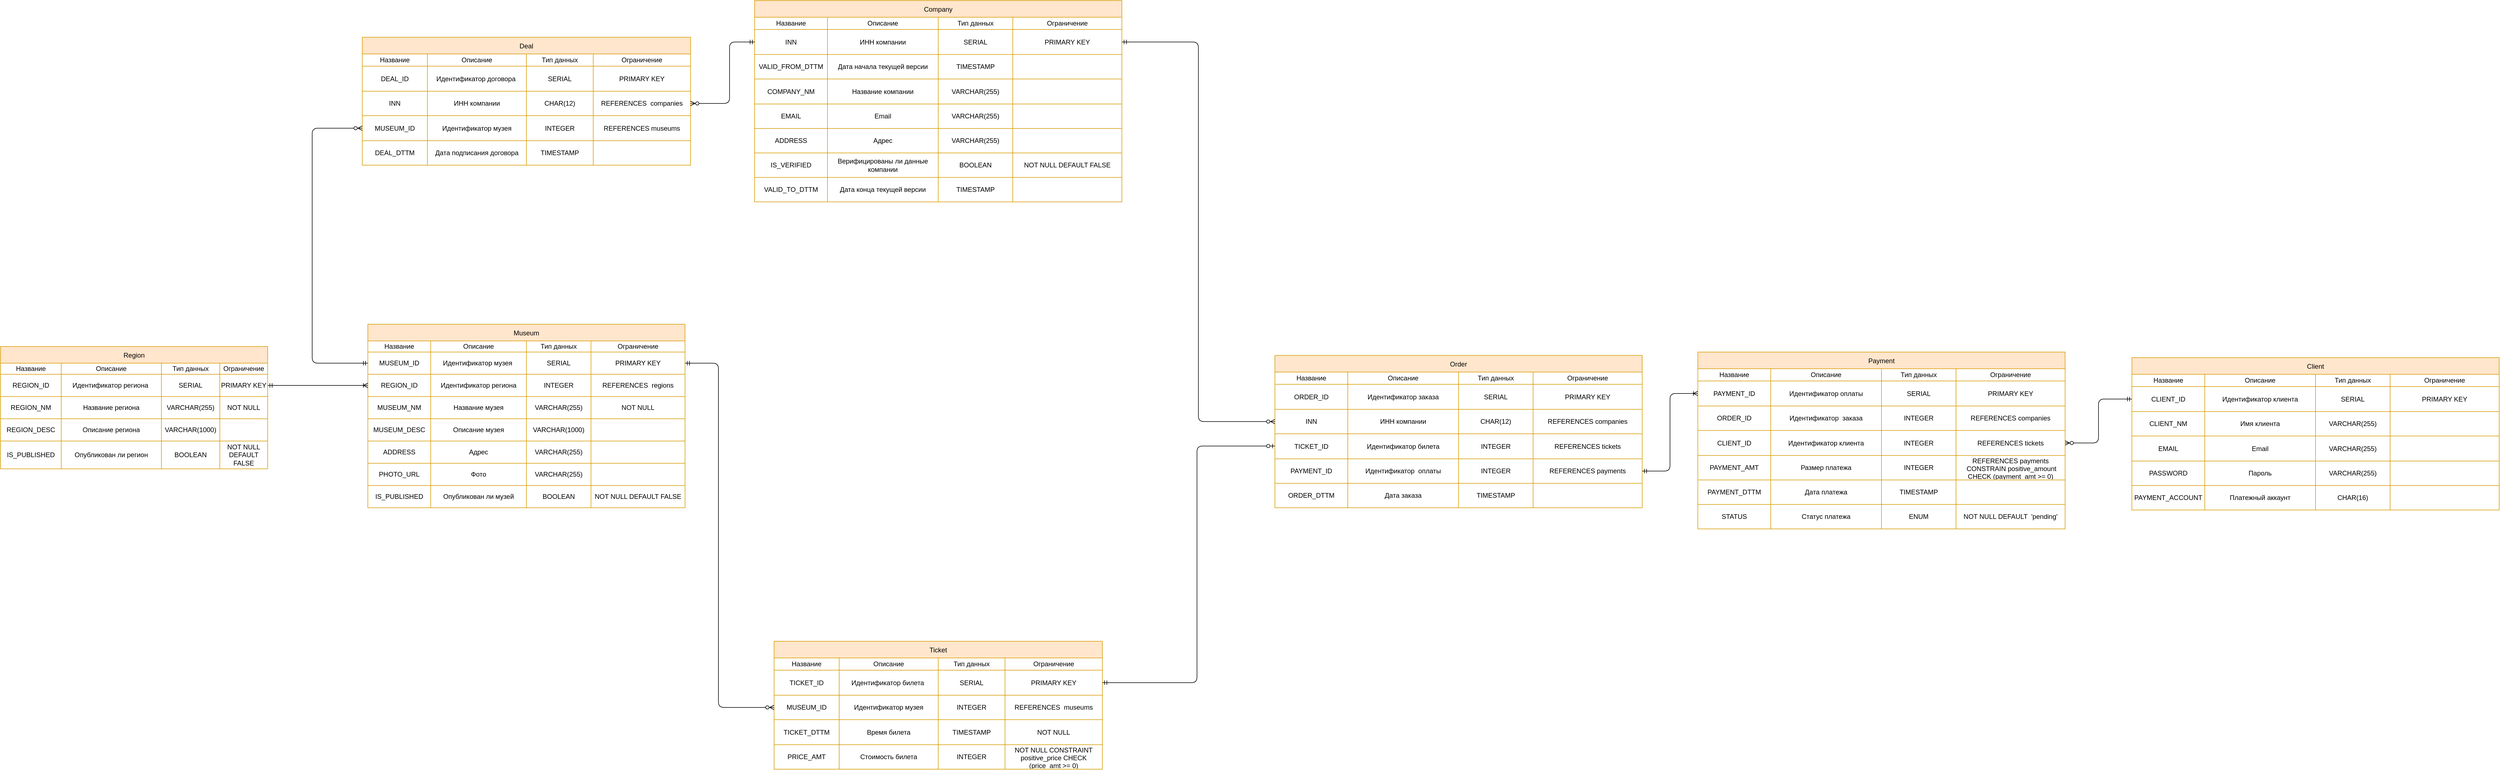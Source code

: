 <mxfile version="15.2.9" type="github">
  <diagram id="o0QO030AYa-Z26iIgUmp" name="Page-1">
    <mxGraphModel dx="2050" dy="790" grid="1" gridSize="10" guides="1" tooltips="1" connect="1" arrows="1" fold="1" page="1" pageScale="1" pageWidth="850" pageHeight="1100" math="0" shadow="0">
      <root>
        <mxCell id="0" />
        <mxCell id="1" parent="0" />
        <mxCell id="dN4xW0M0NbgQwwogxyiH-193" value="Region" style="shape=table;startSize=30;container=1;collapsible=0;childLayout=tableLayout;fillColor=#ffe6cc;strokeColor=#d79b00;" parent="1" vertex="1">
          <mxGeometry x="-680" y="1380" width="480" height="220" as="geometry" />
        </mxCell>
        <mxCell id="dN4xW0M0NbgQwwogxyiH-194" value="" style="shape=partialRectangle;collapsible=0;dropTarget=0;pointerEvents=0;fillColor=none;top=0;left=0;bottom=0;right=0;points=[[0,0.5],[1,0.5]];portConstraint=eastwest;" parent="dN4xW0M0NbgQwwogxyiH-193" vertex="1">
          <mxGeometry y="30" width="480" height="20" as="geometry" />
        </mxCell>
        <mxCell id="dN4xW0M0NbgQwwogxyiH-195" value="Название" style="shape=partialRectangle;html=1;whiteSpace=wrap;connectable=0;overflow=hidden;fillColor=none;top=0;left=0;bottom=0;right=0;pointerEvents=1;" parent="dN4xW0M0NbgQwwogxyiH-194" vertex="1">
          <mxGeometry width="109" height="20" as="geometry">
            <mxRectangle width="109" height="20" as="alternateBounds" />
          </mxGeometry>
        </mxCell>
        <mxCell id="dN4xW0M0NbgQwwogxyiH-196" value="Описание" style="shape=partialRectangle;html=1;whiteSpace=wrap;connectable=0;overflow=hidden;fillColor=none;top=0;left=0;bottom=0;right=0;pointerEvents=1;" parent="dN4xW0M0NbgQwwogxyiH-194" vertex="1">
          <mxGeometry x="109" width="180" height="20" as="geometry">
            <mxRectangle width="180" height="20" as="alternateBounds" />
          </mxGeometry>
        </mxCell>
        <mxCell id="dN4xW0M0NbgQwwogxyiH-197" value="Тип данных" style="shape=partialRectangle;html=1;whiteSpace=wrap;connectable=0;overflow=hidden;fillColor=none;top=0;left=0;bottom=0;right=0;pointerEvents=1;" parent="dN4xW0M0NbgQwwogxyiH-194" vertex="1">
          <mxGeometry x="289" width="105" height="20" as="geometry">
            <mxRectangle width="105" height="20" as="alternateBounds" />
          </mxGeometry>
        </mxCell>
        <mxCell id="dN4xW0M0NbgQwwogxyiH-198" value="Ограничение" style="shape=partialRectangle;html=1;whiteSpace=wrap;connectable=0;overflow=hidden;fillColor=none;top=0;left=0;bottom=0;right=0;pointerEvents=1;" parent="dN4xW0M0NbgQwwogxyiH-194" vertex="1">
          <mxGeometry x="394" width="86" height="20" as="geometry">
            <mxRectangle width="86" height="20" as="alternateBounds" />
          </mxGeometry>
        </mxCell>
        <mxCell id="dN4xW0M0NbgQwwogxyiH-199" value="" style="shape=partialRectangle;collapsible=0;dropTarget=0;pointerEvents=0;fillColor=none;top=0;left=0;bottom=0;right=0;points=[[0,0.5],[1,0.5]];portConstraint=eastwest;" parent="dN4xW0M0NbgQwwogxyiH-193" vertex="1">
          <mxGeometry y="50" width="480" height="40" as="geometry" />
        </mxCell>
        <mxCell id="dN4xW0M0NbgQwwogxyiH-200" value="REGION_ID" style="shape=partialRectangle;html=1;whiteSpace=wrap;connectable=0;overflow=hidden;fillColor=none;top=0;left=0;bottom=0;right=0;pointerEvents=1;" parent="dN4xW0M0NbgQwwogxyiH-199" vertex="1">
          <mxGeometry width="109" height="40" as="geometry">
            <mxRectangle width="109" height="40" as="alternateBounds" />
          </mxGeometry>
        </mxCell>
        <mxCell id="dN4xW0M0NbgQwwogxyiH-201" value="Идентификатор региона&amp;nbsp;" style="shape=partialRectangle;html=1;whiteSpace=wrap;connectable=0;overflow=hidden;fillColor=none;top=0;left=0;bottom=0;right=0;pointerEvents=1;" parent="dN4xW0M0NbgQwwogxyiH-199" vertex="1">
          <mxGeometry x="109" width="180" height="40" as="geometry">
            <mxRectangle width="180" height="40" as="alternateBounds" />
          </mxGeometry>
        </mxCell>
        <mxCell id="dN4xW0M0NbgQwwogxyiH-202" value="SERIAL" style="shape=partialRectangle;html=1;whiteSpace=wrap;connectable=0;overflow=hidden;fillColor=none;top=0;left=0;bottom=0;right=0;pointerEvents=1;" parent="dN4xW0M0NbgQwwogxyiH-199" vertex="1">
          <mxGeometry x="289" width="105" height="40" as="geometry">
            <mxRectangle width="105" height="40" as="alternateBounds" />
          </mxGeometry>
        </mxCell>
        <mxCell id="dN4xW0M0NbgQwwogxyiH-203" value="PRIMARY KEY" style="shape=partialRectangle;html=1;whiteSpace=wrap;connectable=0;overflow=hidden;fillColor=none;top=0;left=0;bottom=0;right=0;pointerEvents=1;" parent="dN4xW0M0NbgQwwogxyiH-199" vertex="1">
          <mxGeometry x="394" width="86" height="40" as="geometry">
            <mxRectangle width="86" height="40" as="alternateBounds" />
          </mxGeometry>
        </mxCell>
        <mxCell id="dN4xW0M0NbgQwwogxyiH-204" value="" style="shape=partialRectangle;collapsible=0;dropTarget=0;pointerEvents=0;fillColor=none;top=0;left=0;bottom=0;right=0;points=[[0,0.5],[1,0.5]];portConstraint=eastwest;" parent="dN4xW0M0NbgQwwogxyiH-193" vertex="1">
          <mxGeometry y="90" width="480" height="40" as="geometry" />
        </mxCell>
        <mxCell id="dN4xW0M0NbgQwwogxyiH-205" value="REGION_NM" style="shape=partialRectangle;html=1;whiteSpace=wrap;connectable=0;overflow=hidden;fillColor=none;top=0;left=0;bottom=0;right=0;pointerEvents=1;" parent="dN4xW0M0NbgQwwogxyiH-204" vertex="1">
          <mxGeometry width="109" height="40" as="geometry">
            <mxRectangle width="109" height="40" as="alternateBounds" />
          </mxGeometry>
        </mxCell>
        <mxCell id="dN4xW0M0NbgQwwogxyiH-206" value="Название региона" style="shape=partialRectangle;html=1;whiteSpace=wrap;connectable=0;overflow=hidden;fillColor=none;top=0;left=0;bottom=0;right=0;pointerEvents=1;" parent="dN4xW0M0NbgQwwogxyiH-204" vertex="1">
          <mxGeometry x="109" width="180" height="40" as="geometry">
            <mxRectangle width="180" height="40" as="alternateBounds" />
          </mxGeometry>
        </mxCell>
        <mxCell id="dN4xW0M0NbgQwwogxyiH-207" value="VARCHAR(255)" style="shape=partialRectangle;html=1;whiteSpace=wrap;connectable=0;overflow=hidden;fillColor=none;top=0;left=0;bottom=0;right=0;pointerEvents=1;" parent="dN4xW0M0NbgQwwogxyiH-204" vertex="1">
          <mxGeometry x="289" width="105" height="40" as="geometry">
            <mxRectangle width="105" height="40" as="alternateBounds" />
          </mxGeometry>
        </mxCell>
        <mxCell id="dN4xW0M0NbgQwwogxyiH-208" value="NOT NULL" style="shape=partialRectangle;html=1;whiteSpace=wrap;connectable=0;overflow=hidden;fillColor=none;top=0;left=0;bottom=0;right=0;pointerEvents=1;" parent="dN4xW0M0NbgQwwogxyiH-204" vertex="1">
          <mxGeometry x="394" width="86" height="40" as="geometry">
            <mxRectangle width="86" height="40" as="alternateBounds" />
          </mxGeometry>
        </mxCell>
        <mxCell id="dN4xW0M0NbgQwwogxyiH-209" value="" style="shape=partialRectangle;collapsible=0;dropTarget=0;pointerEvents=0;fillColor=none;top=0;left=0;bottom=0;right=0;points=[[0,0.5],[1,0.5]];portConstraint=eastwest;" parent="dN4xW0M0NbgQwwogxyiH-193" vertex="1">
          <mxGeometry y="130" width="480" height="40" as="geometry" />
        </mxCell>
        <mxCell id="dN4xW0M0NbgQwwogxyiH-210" value="REGION_DESC" style="shape=partialRectangle;html=1;whiteSpace=wrap;connectable=0;overflow=hidden;fillColor=none;top=0;left=0;bottom=0;right=0;pointerEvents=1;" parent="dN4xW0M0NbgQwwogxyiH-209" vertex="1">
          <mxGeometry width="109" height="40" as="geometry">
            <mxRectangle width="109" height="40" as="alternateBounds" />
          </mxGeometry>
        </mxCell>
        <mxCell id="dN4xW0M0NbgQwwogxyiH-211" value="Описание региона" style="shape=partialRectangle;html=1;whiteSpace=wrap;connectable=0;overflow=hidden;fillColor=none;top=0;left=0;bottom=0;right=0;pointerEvents=1;" parent="dN4xW0M0NbgQwwogxyiH-209" vertex="1">
          <mxGeometry x="109" width="180" height="40" as="geometry">
            <mxRectangle width="180" height="40" as="alternateBounds" />
          </mxGeometry>
        </mxCell>
        <mxCell id="dN4xW0M0NbgQwwogxyiH-212" value="VARCHAR(1000)" style="shape=partialRectangle;html=1;whiteSpace=wrap;connectable=0;overflow=hidden;fillColor=none;top=0;left=0;bottom=0;right=0;pointerEvents=1;" parent="dN4xW0M0NbgQwwogxyiH-209" vertex="1">
          <mxGeometry x="289" width="105" height="40" as="geometry">
            <mxRectangle width="105" height="40" as="alternateBounds" />
          </mxGeometry>
        </mxCell>
        <mxCell id="dN4xW0M0NbgQwwogxyiH-213" value="" style="shape=partialRectangle;html=1;whiteSpace=wrap;connectable=0;overflow=hidden;fillColor=none;top=0;left=0;bottom=0;right=0;pointerEvents=1;" parent="dN4xW0M0NbgQwwogxyiH-209" vertex="1">
          <mxGeometry x="394" width="86" height="40" as="geometry">
            <mxRectangle width="86" height="40" as="alternateBounds" />
          </mxGeometry>
        </mxCell>
        <mxCell id="dN4xW0M0NbgQwwogxyiH-214" value="" style="shape=partialRectangle;collapsible=0;dropTarget=0;pointerEvents=0;fillColor=none;top=0;left=0;bottom=0;right=0;points=[[0,0.5],[1,0.5]];portConstraint=eastwest;" parent="dN4xW0M0NbgQwwogxyiH-193" vertex="1">
          <mxGeometry y="170" width="480" height="50" as="geometry" />
        </mxCell>
        <mxCell id="dN4xW0M0NbgQwwogxyiH-215" value="IS_PUBLISHED" style="shape=partialRectangle;html=1;whiteSpace=wrap;connectable=0;overflow=hidden;fillColor=none;top=0;left=0;bottom=0;right=0;pointerEvents=1;" parent="dN4xW0M0NbgQwwogxyiH-214" vertex="1">
          <mxGeometry width="109" height="50" as="geometry">
            <mxRectangle width="109" height="50" as="alternateBounds" />
          </mxGeometry>
        </mxCell>
        <mxCell id="dN4xW0M0NbgQwwogxyiH-216" value="Опубликован ли регион" style="shape=partialRectangle;html=1;whiteSpace=wrap;connectable=0;overflow=hidden;fillColor=none;top=0;left=0;bottom=0;right=0;pointerEvents=1;" parent="dN4xW0M0NbgQwwogxyiH-214" vertex="1">
          <mxGeometry x="109" width="180" height="50" as="geometry">
            <mxRectangle width="180" height="50" as="alternateBounds" />
          </mxGeometry>
        </mxCell>
        <mxCell id="dN4xW0M0NbgQwwogxyiH-217" value="BOOLEAN" style="shape=partialRectangle;html=1;whiteSpace=wrap;connectable=0;overflow=hidden;fillColor=none;top=0;left=0;bottom=0;right=0;pointerEvents=1;" parent="dN4xW0M0NbgQwwogxyiH-214" vertex="1">
          <mxGeometry x="289" width="105" height="50" as="geometry">
            <mxRectangle width="105" height="50" as="alternateBounds" />
          </mxGeometry>
        </mxCell>
        <mxCell id="dN4xW0M0NbgQwwogxyiH-218" value="NOT NULL DEFAULT FALSE" style="shape=partialRectangle;html=1;whiteSpace=wrap;connectable=0;overflow=hidden;fillColor=none;top=0;left=0;bottom=0;right=0;pointerEvents=1;" parent="dN4xW0M0NbgQwwogxyiH-214" vertex="1">
          <mxGeometry x="394" width="86" height="50" as="geometry">
            <mxRectangle width="86" height="50" as="alternateBounds" />
          </mxGeometry>
        </mxCell>
        <mxCell id="dN4xW0M0NbgQwwogxyiH-219" value="Museum" style="shape=table;startSize=30;container=1;collapsible=0;childLayout=tableLayout;fillColor=#ffe6cc;strokeColor=#d79b00;" parent="1" vertex="1">
          <mxGeometry x="-20" y="1340" width="570" height="330" as="geometry" />
        </mxCell>
        <mxCell id="dN4xW0M0NbgQwwogxyiH-220" value="" style="shape=partialRectangle;collapsible=0;dropTarget=0;pointerEvents=0;fillColor=none;top=0;left=0;bottom=0;right=0;points=[[0,0.5],[1,0.5]];portConstraint=eastwest;" parent="dN4xW0M0NbgQwwogxyiH-219" vertex="1">
          <mxGeometry y="30" width="570" height="20" as="geometry" />
        </mxCell>
        <mxCell id="dN4xW0M0NbgQwwogxyiH-221" value="Название" style="shape=partialRectangle;html=1;whiteSpace=wrap;connectable=0;overflow=hidden;fillColor=none;top=0;left=0;bottom=0;right=0;pointerEvents=1;" parent="dN4xW0M0NbgQwwogxyiH-220" vertex="1">
          <mxGeometry width="113" height="20" as="geometry">
            <mxRectangle width="113" height="20" as="alternateBounds" />
          </mxGeometry>
        </mxCell>
        <mxCell id="dN4xW0M0NbgQwwogxyiH-222" value="Описание" style="shape=partialRectangle;html=1;whiteSpace=wrap;connectable=0;overflow=hidden;fillColor=none;top=0;left=0;bottom=0;right=0;pointerEvents=1;" parent="dN4xW0M0NbgQwwogxyiH-220" vertex="1">
          <mxGeometry x="113" width="172" height="20" as="geometry">
            <mxRectangle width="172" height="20" as="alternateBounds" />
          </mxGeometry>
        </mxCell>
        <mxCell id="dN4xW0M0NbgQwwogxyiH-223" value="Тип данных" style="shape=partialRectangle;html=1;whiteSpace=wrap;connectable=0;overflow=hidden;fillColor=none;top=0;left=0;bottom=0;right=0;pointerEvents=1;" parent="dN4xW0M0NbgQwwogxyiH-220" vertex="1">
          <mxGeometry x="285" width="116" height="20" as="geometry">
            <mxRectangle width="116" height="20" as="alternateBounds" />
          </mxGeometry>
        </mxCell>
        <mxCell id="dN4xW0M0NbgQwwogxyiH-224" value="Ограничение" style="shape=partialRectangle;html=1;whiteSpace=wrap;connectable=0;overflow=hidden;fillColor=none;top=0;left=0;bottom=0;right=0;pointerEvents=1;" parent="dN4xW0M0NbgQwwogxyiH-220" vertex="1">
          <mxGeometry x="401" width="169" height="20" as="geometry">
            <mxRectangle width="169" height="20" as="alternateBounds" />
          </mxGeometry>
        </mxCell>
        <mxCell id="dN4xW0M0NbgQwwogxyiH-225" value="" style="shape=partialRectangle;collapsible=0;dropTarget=0;pointerEvents=0;fillColor=none;top=0;left=0;bottom=0;right=0;points=[[0,0.5],[1,0.5]];portConstraint=eastwest;" parent="dN4xW0M0NbgQwwogxyiH-219" vertex="1">
          <mxGeometry y="50" width="570" height="40" as="geometry" />
        </mxCell>
        <mxCell id="dN4xW0M0NbgQwwogxyiH-226" value="MUSEUM_ID" style="shape=partialRectangle;html=1;whiteSpace=wrap;connectable=0;overflow=hidden;fillColor=none;top=0;left=0;bottom=0;right=0;pointerEvents=1;" parent="dN4xW0M0NbgQwwogxyiH-225" vertex="1">
          <mxGeometry width="113" height="40" as="geometry">
            <mxRectangle width="113" height="40" as="alternateBounds" />
          </mxGeometry>
        </mxCell>
        <mxCell id="dN4xW0M0NbgQwwogxyiH-227" value="Идентификатор музея&amp;nbsp;" style="shape=partialRectangle;html=1;whiteSpace=wrap;connectable=0;overflow=hidden;fillColor=none;top=0;left=0;bottom=0;right=0;pointerEvents=1;" parent="dN4xW0M0NbgQwwogxyiH-225" vertex="1">
          <mxGeometry x="113" width="172" height="40" as="geometry">
            <mxRectangle width="172" height="40" as="alternateBounds" />
          </mxGeometry>
        </mxCell>
        <mxCell id="dN4xW0M0NbgQwwogxyiH-228" value="SERIAL" style="shape=partialRectangle;html=1;whiteSpace=wrap;connectable=0;overflow=hidden;fillColor=none;top=0;left=0;bottom=0;right=0;pointerEvents=1;" parent="dN4xW0M0NbgQwwogxyiH-225" vertex="1">
          <mxGeometry x="285" width="116" height="40" as="geometry">
            <mxRectangle width="116" height="40" as="alternateBounds" />
          </mxGeometry>
        </mxCell>
        <mxCell id="dN4xW0M0NbgQwwogxyiH-229" value="PRIMARY KEY" style="shape=partialRectangle;html=1;whiteSpace=wrap;connectable=0;overflow=hidden;fillColor=none;top=0;left=0;bottom=0;right=0;pointerEvents=1;" parent="dN4xW0M0NbgQwwogxyiH-225" vertex="1">
          <mxGeometry x="401" width="169" height="40" as="geometry">
            <mxRectangle width="169" height="40" as="alternateBounds" />
          </mxGeometry>
        </mxCell>
        <mxCell id="dN4xW0M0NbgQwwogxyiH-230" value="" style="shape=partialRectangle;collapsible=0;dropTarget=0;pointerEvents=0;fillColor=none;top=0;left=0;bottom=0;right=0;points=[[0,0.5],[1,0.5]];portConstraint=eastwest;" parent="dN4xW0M0NbgQwwogxyiH-219" vertex="1">
          <mxGeometry y="90" width="570" height="40" as="geometry" />
        </mxCell>
        <mxCell id="dN4xW0M0NbgQwwogxyiH-231" value="REGION_ID" style="shape=partialRectangle;html=1;whiteSpace=wrap;connectable=0;overflow=hidden;fillColor=none;top=0;left=0;bottom=0;right=0;pointerEvents=1;" parent="dN4xW0M0NbgQwwogxyiH-230" vertex="1">
          <mxGeometry width="113" height="40" as="geometry">
            <mxRectangle width="113" height="40" as="alternateBounds" />
          </mxGeometry>
        </mxCell>
        <mxCell id="dN4xW0M0NbgQwwogxyiH-232" value="Идентификатор региона" style="shape=partialRectangle;html=1;whiteSpace=wrap;connectable=0;overflow=hidden;fillColor=none;top=0;left=0;bottom=0;right=0;pointerEvents=1;" parent="dN4xW0M0NbgQwwogxyiH-230" vertex="1">
          <mxGeometry x="113" width="172" height="40" as="geometry">
            <mxRectangle width="172" height="40" as="alternateBounds" />
          </mxGeometry>
        </mxCell>
        <mxCell id="dN4xW0M0NbgQwwogxyiH-233" value="INTEGER" style="shape=partialRectangle;html=1;whiteSpace=wrap;connectable=0;overflow=hidden;fillColor=none;top=0;left=0;bottom=0;right=0;pointerEvents=1;" parent="dN4xW0M0NbgQwwogxyiH-230" vertex="1">
          <mxGeometry x="285" width="116" height="40" as="geometry">
            <mxRectangle width="116" height="40" as="alternateBounds" />
          </mxGeometry>
        </mxCell>
        <mxCell id="dN4xW0M0NbgQwwogxyiH-234" value="REFERENCES &amp;nbsp;regions" style="shape=partialRectangle;html=1;whiteSpace=wrap;connectable=0;overflow=hidden;fillColor=none;top=0;left=0;bottom=0;right=0;pointerEvents=1;" parent="dN4xW0M0NbgQwwogxyiH-230" vertex="1">
          <mxGeometry x="401" width="169" height="40" as="geometry">
            <mxRectangle width="169" height="40" as="alternateBounds" />
          </mxGeometry>
        </mxCell>
        <mxCell id="dN4xW0M0NbgQwwogxyiH-235" value="" style="shape=partialRectangle;collapsible=0;dropTarget=0;pointerEvents=0;fillColor=none;top=0;left=0;bottom=0;right=0;points=[[0,0.5],[1,0.5]];portConstraint=eastwest;" parent="dN4xW0M0NbgQwwogxyiH-219" vertex="1">
          <mxGeometry y="130" width="570" height="40" as="geometry" />
        </mxCell>
        <mxCell id="dN4xW0M0NbgQwwogxyiH-236" value="MUSEUM_NM" style="shape=partialRectangle;html=1;whiteSpace=wrap;connectable=0;overflow=hidden;fillColor=none;top=0;left=0;bottom=0;right=0;pointerEvents=1;" parent="dN4xW0M0NbgQwwogxyiH-235" vertex="1">
          <mxGeometry width="113" height="40" as="geometry">
            <mxRectangle width="113" height="40" as="alternateBounds" />
          </mxGeometry>
        </mxCell>
        <mxCell id="dN4xW0M0NbgQwwogxyiH-237" value="Название музея" style="shape=partialRectangle;html=1;whiteSpace=wrap;connectable=0;overflow=hidden;fillColor=none;top=0;left=0;bottom=0;right=0;pointerEvents=1;" parent="dN4xW0M0NbgQwwogxyiH-235" vertex="1">
          <mxGeometry x="113" width="172" height="40" as="geometry">
            <mxRectangle width="172" height="40" as="alternateBounds" />
          </mxGeometry>
        </mxCell>
        <mxCell id="dN4xW0M0NbgQwwogxyiH-238" value="VARCHAR(255)" style="shape=partialRectangle;html=1;whiteSpace=wrap;connectable=0;overflow=hidden;fillColor=none;top=0;left=0;bottom=0;right=0;pointerEvents=1;" parent="dN4xW0M0NbgQwwogxyiH-235" vertex="1">
          <mxGeometry x="285" width="116" height="40" as="geometry">
            <mxRectangle width="116" height="40" as="alternateBounds" />
          </mxGeometry>
        </mxCell>
        <mxCell id="dN4xW0M0NbgQwwogxyiH-239" value="NOT NULL" style="shape=partialRectangle;html=1;whiteSpace=wrap;connectable=0;overflow=hidden;fillColor=none;top=0;left=0;bottom=0;right=0;pointerEvents=1;" parent="dN4xW0M0NbgQwwogxyiH-235" vertex="1">
          <mxGeometry x="401" width="169" height="40" as="geometry">
            <mxRectangle width="169" height="40" as="alternateBounds" />
          </mxGeometry>
        </mxCell>
        <mxCell id="dN4xW0M0NbgQwwogxyiH-240" value="" style="shape=partialRectangle;collapsible=0;dropTarget=0;pointerEvents=0;fillColor=none;top=0;left=0;bottom=0;right=0;points=[[0,0.5],[1,0.5]];portConstraint=eastwest;" parent="dN4xW0M0NbgQwwogxyiH-219" vertex="1">
          <mxGeometry y="170" width="570" height="40" as="geometry" />
        </mxCell>
        <mxCell id="dN4xW0M0NbgQwwogxyiH-241" value="MUSEUM_DESC" style="shape=partialRectangle;html=1;whiteSpace=wrap;connectable=0;overflow=hidden;fillColor=none;top=0;left=0;bottom=0;right=0;pointerEvents=1;" parent="dN4xW0M0NbgQwwogxyiH-240" vertex="1">
          <mxGeometry width="113" height="40" as="geometry">
            <mxRectangle width="113" height="40" as="alternateBounds" />
          </mxGeometry>
        </mxCell>
        <mxCell id="dN4xW0M0NbgQwwogxyiH-242" value="Описание музея" style="shape=partialRectangle;html=1;whiteSpace=wrap;connectable=0;overflow=hidden;fillColor=none;top=0;left=0;bottom=0;right=0;pointerEvents=1;" parent="dN4xW0M0NbgQwwogxyiH-240" vertex="1">
          <mxGeometry x="113" width="172" height="40" as="geometry">
            <mxRectangle width="172" height="40" as="alternateBounds" />
          </mxGeometry>
        </mxCell>
        <mxCell id="dN4xW0M0NbgQwwogxyiH-243" value="VARCHAR(1000)" style="shape=partialRectangle;html=1;whiteSpace=wrap;connectable=0;overflow=hidden;fillColor=none;top=0;left=0;bottom=0;right=0;pointerEvents=1;" parent="dN4xW0M0NbgQwwogxyiH-240" vertex="1">
          <mxGeometry x="285" width="116" height="40" as="geometry">
            <mxRectangle width="116" height="40" as="alternateBounds" />
          </mxGeometry>
        </mxCell>
        <mxCell id="dN4xW0M0NbgQwwogxyiH-244" value="" style="shape=partialRectangle;html=1;whiteSpace=wrap;connectable=0;overflow=hidden;fillColor=none;top=0;left=0;bottom=0;right=0;pointerEvents=1;" parent="dN4xW0M0NbgQwwogxyiH-240" vertex="1">
          <mxGeometry x="401" width="169" height="40" as="geometry">
            <mxRectangle width="169" height="40" as="alternateBounds" />
          </mxGeometry>
        </mxCell>
        <mxCell id="dN4xW0M0NbgQwwogxyiH-245" style="shape=partialRectangle;collapsible=0;dropTarget=0;pointerEvents=0;fillColor=none;top=0;left=0;bottom=0;right=0;points=[[0,0.5],[1,0.5]];portConstraint=eastwest;" parent="dN4xW0M0NbgQwwogxyiH-219" vertex="1">
          <mxGeometry y="210" width="570" height="40" as="geometry" />
        </mxCell>
        <mxCell id="dN4xW0M0NbgQwwogxyiH-246" value="ADDRESS" style="shape=partialRectangle;html=1;whiteSpace=wrap;connectable=0;overflow=hidden;fillColor=none;top=0;left=0;bottom=0;right=0;pointerEvents=1;" parent="dN4xW0M0NbgQwwogxyiH-245" vertex="1">
          <mxGeometry width="113" height="40" as="geometry">
            <mxRectangle width="113" height="40" as="alternateBounds" />
          </mxGeometry>
        </mxCell>
        <mxCell id="dN4xW0M0NbgQwwogxyiH-247" value="Адрес" style="shape=partialRectangle;html=1;whiteSpace=wrap;connectable=0;overflow=hidden;fillColor=none;top=0;left=0;bottom=0;right=0;pointerEvents=1;" parent="dN4xW0M0NbgQwwogxyiH-245" vertex="1">
          <mxGeometry x="113" width="172" height="40" as="geometry">
            <mxRectangle width="172" height="40" as="alternateBounds" />
          </mxGeometry>
        </mxCell>
        <mxCell id="dN4xW0M0NbgQwwogxyiH-248" value="VARCHAR(255)" style="shape=partialRectangle;html=1;whiteSpace=wrap;connectable=0;overflow=hidden;fillColor=none;top=0;left=0;bottom=0;right=0;pointerEvents=1;" parent="dN4xW0M0NbgQwwogxyiH-245" vertex="1">
          <mxGeometry x="285" width="116" height="40" as="geometry">
            <mxRectangle width="116" height="40" as="alternateBounds" />
          </mxGeometry>
        </mxCell>
        <mxCell id="dN4xW0M0NbgQwwogxyiH-249" style="shape=partialRectangle;html=1;whiteSpace=wrap;connectable=0;overflow=hidden;fillColor=none;top=0;left=0;bottom=0;right=0;pointerEvents=1;" parent="dN4xW0M0NbgQwwogxyiH-245" vertex="1">
          <mxGeometry x="401" width="169" height="40" as="geometry">
            <mxRectangle width="169" height="40" as="alternateBounds" />
          </mxGeometry>
        </mxCell>
        <mxCell id="dN4xW0M0NbgQwwogxyiH-250" style="shape=partialRectangle;collapsible=0;dropTarget=0;pointerEvents=0;fillColor=none;top=0;left=0;bottom=0;right=0;points=[[0,0.5],[1,0.5]];portConstraint=eastwest;" parent="dN4xW0M0NbgQwwogxyiH-219" vertex="1">
          <mxGeometry y="250" width="570" height="40" as="geometry" />
        </mxCell>
        <mxCell id="dN4xW0M0NbgQwwogxyiH-251" value="PHOTO_URL" style="shape=partialRectangle;html=1;whiteSpace=wrap;connectable=0;overflow=hidden;fillColor=none;top=0;left=0;bottom=0;right=0;pointerEvents=1;" parent="dN4xW0M0NbgQwwogxyiH-250" vertex="1">
          <mxGeometry width="113" height="40" as="geometry">
            <mxRectangle width="113" height="40" as="alternateBounds" />
          </mxGeometry>
        </mxCell>
        <mxCell id="dN4xW0M0NbgQwwogxyiH-252" value="Фото" style="shape=partialRectangle;html=1;whiteSpace=wrap;connectable=0;overflow=hidden;fillColor=none;top=0;left=0;bottom=0;right=0;pointerEvents=1;" parent="dN4xW0M0NbgQwwogxyiH-250" vertex="1">
          <mxGeometry x="113" width="172" height="40" as="geometry">
            <mxRectangle width="172" height="40" as="alternateBounds" />
          </mxGeometry>
        </mxCell>
        <mxCell id="dN4xW0M0NbgQwwogxyiH-253" value="VARCHAR(255)" style="shape=partialRectangle;html=1;whiteSpace=wrap;connectable=0;overflow=hidden;fillColor=none;top=0;left=0;bottom=0;right=0;pointerEvents=1;" parent="dN4xW0M0NbgQwwogxyiH-250" vertex="1">
          <mxGeometry x="285" width="116" height="40" as="geometry">
            <mxRectangle width="116" height="40" as="alternateBounds" />
          </mxGeometry>
        </mxCell>
        <mxCell id="dN4xW0M0NbgQwwogxyiH-254" style="shape=partialRectangle;html=1;whiteSpace=wrap;connectable=0;overflow=hidden;fillColor=none;top=0;left=0;bottom=0;right=0;pointerEvents=1;" parent="dN4xW0M0NbgQwwogxyiH-250" vertex="1">
          <mxGeometry x="401" width="169" height="40" as="geometry">
            <mxRectangle width="169" height="40" as="alternateBounds" />
          </mxGeometry>
        </mxCell>
        <mxCell id="dN4xW0M0NbgQwwogxyiH-255" style="shape=partialRectangle;collapsible=0;dropTarget=0;pointerEvents=0;fillColor=none;top=0;left=0;bottom=0;right=0;points=[[0,0.5],[1,0.5]];portConstraint=eastwest;" parent="dN4xW0M0NbgQwwogxyiH-219" vertex="1">
          <mxGeometry y="290" width="570" height="40" as="geometry" />
        </mxCell>
        <mxCell id="dN4xW0M0NbgQwwogxyiH-256" value="IS_PUBLISHED" style="shape=partialRectangle;html=1;whiteSpace=wrap;connectable=0;overflow=hidden;fillColor=none;top=0;left=0;bottom=0;right=0;pointerEvents=1;" parent="dN4xW0M0NbgQwwogxyiH-255" vertex="1">
          <mxGeometry width="113" height="40" as="geometry">
            <mxRectangle width="113" height="40" as="alternateBounds" />
          </mxGeometry>
        </mxCell>
        <mxCell id="dN4xW0M0NbgQwwogxyiH-257" value="Опубликован ли музей" style="shape=partialRectangle;html=1;whiteSpace=wrap;connectable=0;overflow=hidden;fillColor=none;top=0;left=0;bottom=0;right=0;pointerEvents=1;" parent="dN4xW0M0NbgQwwogxyiH-255" vertex="1">
          <mxGeometry x="113" width="172" height="40" as="geometry">
            <mxRectangle width="172" height="40" as="alternateBounds" />
          </mxGeometry>
        </mxCell>
        <mxCell id="dN4xW0M0NbgQwwogxyiH-258" value="BOOLEAN" style="shape=partialRectangle;html=1;whiteSpace=wrap;connectable=0;overflow=hidden;fillColor=none;top=0;left=0;bottom=0;right=0;pointerEvents=1;" parent="dN4xW0M0NbgQwwogxyiH-255" vertex="1">
          <mxGeometry x="285" width="116" height="40" as="geometry">
            <mxRectangle width="116" height="40" as="alternateBounds" />
          </mxGeometry>
        </mxCell>
        <mxCell id="dN4xW0M0NbgQwwogxyiH-259" value="NOT NULL DEFAULT FALSE" style="shape=partialRectangle;html=1;whiteSpace=wrap;connectable=0;overflow=hidden;fillColor=none;top=0;left=0;bottom=0;right=0;pointerEvents=1;" parent="dN4xW0M0NbgQwwogxyiH-255" vertex="1">
          <mxGeometry x="401" width="169" height="40" as="geometry">
            <mxRectangle width="169" height="40" as="alternateBounds" />
          </mxGeometry>
        </mxCell>
        <mxCell id="dN4xW0M0NbgQwwogxyiH-260" value="" style="edgeStyle=orthogonalEdgeStyle;fontSize=12;html=1;endArrow=ERoneToMany;startArrow=ERmandOne;" parent="1" source="dN4xW0M0NbgQwwogxyiH-199" target="dN4xW0M0NbgQwwogxyiH-230" edge="1">
          <mxGeometry width="100" height="100" relative="1" as="geometry">
            <mxPoint x="-40" y="1100" as="sourcePoint" />
            <mxPoint x="80" y="1080" as="targetPoint" />
          </mxGeometry>
        </mxCell>
        <mxCell id="dN4xW0M0NbgQwwogxyiH-261" value="Ticket" style="shape=table;startSize=30;container=1;collapsible=0;childLayout=tableLayout;fillColor=#ffe6cc;strokeColor=#d79b00;" parent="1" vertex="1">
          <mxGeometry x="710" y="1910" width="590" height="230" as="geometry" />
        </mxCell>
        <mxCell id="dN4xW0M0NbgQwwogxyiH-262" value="" style="shape=partialRectangle;collapsible=0;dropTarget=0;pointerEvents=0;fillColor=none;top=0;left=0;bottom=0;right=0;points=[[0,0.5],[1,0.5]];portConstraint=eastwest;" parent="dN4xW0M0NbgQwwogxyiH-261" vertex="1">
          <mxGeometry y="30" width="590" height="22" as="geometry" />
        </mxCell>
        <mxCell id="dN4xW0M0NbgQwwogxyiH-263" value="Название" style="shape=partialRectangle;html=1;whiteSpace=wrap;connectable=0;overflow=hidden;fillColor=none;top=0;left=0;bottom=0;right=0;pointerEvents=1;" parent="dN4xW0M0NbgQwwogxyiH-262" vertex="1">
          <mxGeometry width="117" height="22" as="geometry">
            <mxRectangle width="117" height="22" as="alternateBounds" />
          </mxGeometry>
        </mxCell>
        <mxCell id="dN4xW0M0NbgQwwogxyiH-264" value="Описание" style="shape=partialRectangle;html=1;whiteSpace=wrap;connectable=0;overflow=hidden;fillColor=none;top=0;left=0;bottom=0;right=0;pointerEvents=1;" parent="dN4xW0M0NbgQwwogxyiH-262" vertex="1">
          <mxGeometry x="117" width="178" height="22" as="geometry">
            <mxRectangle width="178" height="22" as="alternateBounds" />
          </mxGeometry>
        </mxCell>
        <mxCell id="dN4xW0M0NbgQwwogxyiH-265" value="Тип данных" style="shape=partialRectangle;html=1;whiteSpace=wrap;connectable=0;overflow=hidden;fillColor=none;top=0;left=0;bottom=0;right=0;pointerEvents=1;" parent="dN4xW0M0NbgQwwogxyiH-262" vertex="1">
          <mxGeometry x="295" width="120" height="22" as="geometry">
            <mxRectangle width="120" height="22" as="alternateBounds" />
          </mxGeometry>
        </mxCell>
        <mxCell id="dN4xW0M0NbgQwwogxyiH-266" value="Ограничение" style="shape=partialRectangle;html=1;whiteSpace=wrap;connectable=0;overflow=hidden;fillColor=none;top=0;left=0;bottom=0;right=0;pointerEvents=1;" parent="dN4xW0M0NbgQwwogxyiH-262" vertex="1">
          <mxGeometry x="415" width="175" height="22" as="geometry">
            <mxRectangle width="175" height="22" as="alternateBounds" />
          </mxGeometry>
        </mxCell>
        <mxCell id="dN4xW0M0NbgQwwogxyiH-267" value="" style="shape=partialRectangle;collapsible=0;dropTarget=0;pointerEvents=0;fillColor=none;top=0;left=0;bottom=0;right=0;points=[[0,0.5],[1,0.5]];portConstraint=eastwest;" parent="dN4xW0M0NbgQwwogxyiH-261" vertex="1">
          <mxGeometry y="52" width="590" height="45" as="geometry" />
        </mxCell>
        <mxCell id="dN4xW0M0NbgQwwogxyiH-268" value="TICKET_ID" style="shape=partialRectangle;html=1;whiteSpace=wrap;connectable=0;overflow=hidden;fillColor=none;top=0;left=0;bottom=0;right=0;pointerEvents=1;" parent="dN4xW0M0NbgQwwogxyiH-267" vertex="1">
          <mxGeometry width="117" height="45" as="geometry">
            <mxRectangle width="117" height="45" as="alternateBounds" />
          </mxGeometry>
        </mxCell>
        <mxCell id="dN4xW0M0NbgQwwogxyiH-269" value="Идентификатор билета&amp;nbsp;" style="shape=partialRectangle;html=1;whiteSpace=wrap;connectable=0;overflow=hidden;fillColor=none;top=0;left=0;bottom=0;right=0;pointerEvents=1;" parent="dN4xW0M0NbgQwwogxyiH-267" vertex="1">
          <mxGeometry x="117" width="178" height="45" as="geometry">
            <mxRectangle width="178" height="45" as="alternateBounds" />
          </mxGeometry>
        </mxCell>
        <mxCell id="dN4xW0M0NbgQwwogxyiH-270" value="SERIAL" style="shape=partialRectangle;html=1;whiteSpace=wrap;connectable=0;overflow=hidden;fillColor=none;top=0;left=0;bottom=0;right=0;pointerEvents=1;" parent="dN4xW0M0NbgQwwogxyiH-267" vertex="1">
          <mxGeometry x="295" width="120" height="45" as="geometry">
            <mxRectangle width="120" height="45" as="alternateBounds" />
          </mxGeometry>
        </mxCell>
        <mxCell id="dN4xW0M0NbgQwwogxyiH-271" value="PRIMARY KEY" style="shape=partialRectangle;html=1;whiteSpace=wrap;connectable=0;overflow=hidden;fillColor=none;top=0;left=0;bottom=0;right=0;pointerEvents=1;" parent="dN4xW0M0NbgQwwogxyiH-267" vertex="1">
          <mxGeometry x="415" width="175" height="45" as="geometry">
            <mxRectangle width="175" height="45" as="alternateBounds" />
          </mxGeometry>
        </mxCell>
        <mxCell id="dN4xW0M0NbgQwwogxyiH-272" value="" style="shape=partialRectangle;collapsible=0;dropTarget=0;pointerEvents=0;fillColor=none;top=0;left=0;bottom=0;right=0;points=[[0,0.5],[1,0.5]];portConstraint=eastwest;" parent="dN4xW0M0NbgQwwogxyiH-261" vertex="1">
          <mxGeometry y="97" width="590" height="44" as="geometry" />
        </mxCell>
        <mxCell id="dN4xW0M0NbgQwwogxyiH-273" value="MUSEUM_ID" style="shape=partialRectangle;html=1;whiteSpace=wrap;connectable=0;overflow=hidden;fillColor=none;top=0;left=0;bottom=0;right=0;pointerEvents=1;" parent="dN4xW0M0NbgQwwogxyiH-272" vertex="1">
          <mxGeometry width="117" height="44" as="geometry">
            <mxRectangle width="117" height="44" as="alternateBounds" />
          </mxGeometry>
        </mxCell>
        <mxCell id="dN4xW0M0NbgQwwogxyiH-274" value="Идентификатор музея" style="shape=partialRectangle;html=1;whiteSpace=wrap;connectable=0;overflow=hidden;fillColor=none;top=0;left=0;bottom=0;right=0;pointerEvents=1;" parent="dN4xW0M0NbgQwwogxyiH-272" vertex="1">
          <mxGeometry x="117" width="178" height="44" as="geometry">
            <mxRectangle width="178" height="44" as="alternateBounds" />
          </mxGeometry>
        </mxCell>
        <mxCell id="dN4xW0M0NbgQwwogxyiH-275" value="INTEGER" style="shape=partialRectangle;html=1;whiteSpace=wrap;connectable=0;overflow=hidden;fillColor=none;top=0;left=0;bottom=0;right=0;pointerEvents=1;" parent="dN4xW0M0NbgQwwogxyiH-272" vertex="1">
          <mxGeometry x="295" width="120" height="44" as="geometry">
            <mxRectangle width="120" height="44" as="alternateBounds" />
          </mxGeometry>
        </mxCell>
        <mxCell id="dN4xW0M0NbgQwwogxyiH-276" value="REFERENCES &amp;nbsp;museums" style="shape=partialRectangle;html=1;whiteSpace=wrap;connectable=0;overflow=hidden;fillColor=none;top=0;left=0;bottom=0;right=0;pointerEvents=1;" parent="dN4xW0M0NbgQwwogxyiH-272" vertex="1">
          <mxGeometry x="415" width="175" height="44" as="geometry">
            <mxRectangle width="175" height="44" as="alternateBounds" />
          </mxGeometry>
        </mxCell>
        <mxCell id="dN4xW0M0NbgQwwogxyiH-277" value="" style="shape=partialRectangle;collapsible=0;dropTarget=0;pointerEvents=0;fillColor=none;top=0;left=0;bottom=0;right=0;points=[[0,0.5],[1,0.5]];portConstraint=eastwest;" parent="dN4xW0M0NbgQwwogxyiH-261" vertex="1">
          <mxGeometry y="141" width="590" height="45" as="geometry" />
        </mxCell>
        <mxCell id="dN4xW0M0NbgQwwogxyiH-278" value="TICKET_DTTM" style="shape=partialRectangle;html=1;whiteSpace=wrap;connectable=0;overflow=hidden;fillColor=none;top=0;left=0;bottom=0;right=0;pointerEvents=1;" parent="dN4xW0M0NbgQwwogxyiH-277" vertex="1">
          <mxGeometry width="117" height="45" as="geometry">
            <mxRectangle width="117" height="45" as="alternateBounds" />
          </mxGeometry>
        </mxCell>
        <mxCell id="dN4xW0M0NbgQwwogxyiH-279" value="Время билета" style="shape=partialRectangle;html=1;whiteSpace=wrap;connectable=0;overflow=hidden;fillColor=none;top=0;left=0;bottom=0;right=0;pointerEvents=1;" parent="dN4xW0M0NbgQwwogxyiH-277" vertex="1">
          <mxGeometry x="117" width="178" height="45" as="geometry">
            <mxRectangle width="178" height="45" as="alternateBounds" />
          </mxGeometry>
        </mxCell>
        <mxCell id="dN4xW0M0NbgQwwogxyiH-280" value="TIMESTAMP" style="shape=partialRectangle;html=1;whiteSpace=wrap;connectable=0;overflow=hidden;fillColor=none;top=0;left=0;bottom=0;right=0;pointerEvents=1;" parent="dN4xW0M0NbgQwwogxyiH-277" vertex="1">
          <mxGeometry x="295" width="120" height="45" as="geometry">
            <mxRectangle width="120" height="45" as="alternateBounds" />
          </mxGeometry>
        </mxCell>
        <mxCell id="dN4xW0M0NbgQwwogxyiH-281" value="NOT NULL" style="shape=partialRectangle;html=1;whiteSpace=wrap;connectable=0;overflow=hidden;fillColor=none;top=0;left=0;bottom=0;right=0;pointerEvents=1;" parent="dN4xW0M0NbgQwwogxyiH-277" vertex="1">
          <mxGeometry x="415" width="175" height="45" as="geometry">
            <mxRectangle width="175" height="45" as="alternateBounds" />
          </mxGeometry>
        </mxCell>
        <mxCell id="dN4xW0M0NbgQwwogxyiH-282" value="" style="shape=partialRectangle;collapsible=0;dropTarget=0;pointerEvents=0;fillColor=none;top=0;left=0;bottom=0;right=0;points=[[0,0.5],[1,0.5]];portConstraint=eastwest;" parent="dN4xW0M0NbgQwwogxyiH-261" vertex="1">
          <mxGeometry y="186" width="590" height="44" as="geometry" />
        </mxCell>
        <mxCell id="dN4xW0M0NbgQwwogxyiH-283" value="PRICE_AMT" style="shape=partialRectangle;html=1;whiteSpace=wrap;connectable=0;overflow=hidden;fillColor=none;top=0;left=0;bottom=0;right=0;pointerEvents=1;" parent="dN4xW0M0NbgQwwogxyiH-282" vertex="1">
          <mxGeometry width="117" height="44" as="geometry">
            <mxRectangle width="117" height="44" as="alternateBounds" />
          </mxGeometry>
        </mxCell>
        <mxCell id="dN4xW0M0NbgQwwogxyiH-284" value="Стоимость билета" style="shape=partialRectangle;html=1;whiteSpace=wrap;connectable=0;overflow=hidden;fillColor=none;top=0;left=0;bottom=0;right=0;pointerEvents=1;" parent="dN4xW0M0NbgQwwogxyiH-282" vertex="1">
          <mxGeometry x="117" width="178" height="44" as="geometry">
            <mxRectangle width="178" height="44" as="alternateBounds" />
          </mxGeometry>
        </mxCell>
        <mxCell id="dN4xW0M0NbgQwwogxyiH-285" value="INTEGER" style="shape=partialRectangle;html=1;whiteSpace=wrap;connectable=0;overflow=hidden;fillColor=none;top=0;left=0;bottom=0;right=0;pointerEvents=1;" parent="dN4xW0M0NbgQwwogxyiH-282" vertex="1">
          <mxGeometry x="295" width="120" height="44" as="geometry">
            <mxRectangle width="120" height="44" as="alternateBounds" />
          </mxGeometry>
        </mxCell>
        <mxCell id="dN4xW0M0NbgQwwogxyiH-286" value="NOT NULL CONSTRAINT positive_price CHECK (price_amt &amp;gt;= 0)" style="shape=partialRectangle;html=1;whiteSpace=wrap;connectable=0;overflow=hidden;fillColor=none;top=0;left=0;bottom=0;right=0;pointerEvents=1;" parent="dN4xW0M0NbgQwwogxyiH-282" vertex="1">
          <mxGeometry x="415" width="175" height="44" as="geometry">
            <mxRectangle width="175" height="44" as="alternateBounds" />
          </mxGeometry>
        </mxCell>
        <mxCell id="dN4xW0M0NbgQwwogxyiH-304" value="Deal" style="shape=table;startSize=30;container=1;collapsible=0;childLayout=tableLayout;fillColor=#ffe6cc;strokeColor=#d79b00;" parent="1" vertex="1">
          <mxGeometry x="-30" y="824" width="590" height="230" as="geometry" />
        </mxCell>
        <mxCell id="dN4xW0M0NbgQwwogxyiH-305" value="" style="shape=partialRectangle;collapsible=0;dropTarget=0;pointerEvents=0;fillColor=none;top=0;left=0;bottom=0;right=0;points=[[0,0.5],[1,0.5]];portConstraint=eastwest;" parent="dN4xW0M0NbgQwwogxyiH-304" vertex="1">
          <mxGeometry y="30" width="590" height="22" as="geometry" />
        </mxCell>
        <mxCell id="dN4xW0M0NbgQwwogxyiH-306" value="Название" style="shape=partialRectangle;html=1;whiteSpace=wrap;connectable=0;overflow=hidden;fillColor=none;top=0;left=0;bottom=0;right=0;pointerEvents=1;" parent="dN4xW0M0NbgQwwogxyiH-305" vertex="1">
          <mxGeometry width="117" height="22" as="geometry">
            <mxRectangle width="117" height="22" as="alternateBounds" />
          </mxGeometry>
        </mxCell>
        <mxCell id="dN4xW0M0NbgQwwogxyiH-307" value="Описание" style="shape=partialRectangle;html=1;whiteSpace=wrap;connectable=0;overflow=hidden;fillColor=none;top=0;left=0;bottom=0;right=0;pointerEvents=1;" parent="dN4xW0M0NbgQwwogxyiH-305" vertex="1">
          <mxGeometry x="117" width="178" height="22" as="geometry">
            <mxRectangle width="178" height="22" as="alternateBounds" />
          </mxGeometry>
        </mxCell>
        <mxCell id="dN4xW0M0NbgQwwogxyiH-308" value="Тип данных" style="shape=partialRectangle;html=1;whiteSpace=wrap;connectable=0;overflow=hidden;fillColor=none;top=0;left=0;bottom=0;right=0;pointerEvents=1;" parent="dN4xW0M0NbgQwwogxyiH-305" vertex="1">
          <mxGeometry x="295" width="120" height="22" as="geometry">
            <mxRectangle width="120" height="22" as="alternateBounds" />
          </mxGeometry>
        </mxCell>
        <mxCell id="dN4xW0M0NbgQwwogxyiH-309" value="Ограничение" style="shape=partialRectangle;html=1;whiteSpace=wrap;connectable=0;overflow=hidden;fillColor=none;top=0;left=0;bottom=0;right=0;pointerEvents=1;" parent="dN4xW0M0NbgQwwogxyiH-305" vertex="1">
          <mxGeometry x="415" width="175" height="22" as="geometry">
            <mxRectangle width="175" height="22" as="alternateBounds" />
          </mxGeometry>
        </mxCell>
        <mxCell id="dN4xW0M0NbgQwwogxyiH-310" value="" style="shape=partialRectangle;collapsible=0;dropTarget=0;pointerEvents=0;fillColor=none;top=0;left=0;bottom=0;right=0;points=[[0,0.5],[1,0.5]];portConstraint=eastwest;" parent="dN4xW0M0NbgQwwogxyiH-304" vertex="1">
          <mxGeometry y="52" width="590" height="45" as="geometry" />
        </mxCell>
        <mxCell id="dN4xW0M0NbgQwwogxyiH-311" value="DEAL_ID" style="shape=partialRectangle;html=1;whiteSpace=wrap;connectable=0;overflow=hidden;fillColor=none;top=0;left=0;bottom=0;right=0;pointerEvents=1;" parent="dN4xW0M0NbgQwwogxyiH-310" vertex="1">
          <mxGeometry width="117" height="45" as="geometry">
            <mxRectangle width="117" height="45" as="alternateBounds" />
          </mxGeometry>
        </mxCell>
        <mxCell id="dN4xW0M0NbgQwwogxyiH-312" value="Идентификатор договора&amp;nbsp;" style="shape=partialRectangle;html=1;whiteSpace=wrap;connectable=0;overflow=hidden;fillColor=none;top=0;left=0;bottom=0;right=0;pointerEvents=1;" parent="dN4xW0M0NbgQwwogxyiH-310" vertex="1">
          <mxGeometry x="117" width="178" height="45" as="geometry">
            <mxRectangle width="178" height="45" as="alternateBounds" />
          </mxGeometry>
        </mxCell>
        <mxCell id="dN4xW0M0NbgQwwogxyiH-313" value="SERIAL" style="shape=partialRectangle;html=1;whiteSpace=wrap;connectable=0;overflow=hidden;fillColor=none;top=0;left=0;bottom=0;right=0;pointerEvents=1;" parent="dN4xW0M0NbgQwwogxyiH-310" vertex="1">
          <mxGeometry x="295" width="120" height="45" as="geometry">
            <mxRectangle width="120" height="45" as="alternateBounds" />
          </mxGeometry>
        </mxCell>
        <mxCell id="dN4xW0M0NbgQwwogxyiH-314" value="PRIMARY KEY" style="shape=partialRectangle;html=1;whiteSpace=wrap;connectable=0;overflow=hidden;fillColor=none;top=0;left=0;bottom=0;right=0;pointerEvents=1;" parent="dN4xW0M0NbgQwwogxyiH-310" vertex="1">
          <mxGeometry x="415" width="175" height="45" as="geometry">
            <mxRectangle width="175" height="45" as="alternateBounds" />
          </mxGeometry>
        </mxCell>
        <mxCell id="dN4xW0M0NbgQwwogxyiH-315" value="" style="shape=partialRectangle;collapsible=0;dropTarget=0;pointerEvents=0;fillColor=none;top=0;left=0;bottom=0;right=0;points=[[0,0.5],[1,0.5]];portConstraint=eastwest;" parent="dN4xW0M0NbgQwwogxyiH-304" vertex="1">
          <mxGeometry y="97" width="590" height="44" as="geometry" />
        </mxCell>
        <mxCell id="dN4xW0M0NbgQwwogxyiH-316" value="INN" style="shape=partialRectangle;html=1;whiteSpace=wrap;connectable=0;overflow=hidden;fillColor=none;top=0;left=0;bottom=0;right=0;pointerEvents=1;" parent="dN4xW0M0NbgQwwogxyiH-315" vertex="1">
          <mxGeometry width="117" height="44" as="geometry">
            <mxRectangle width="117" height="44" as="alternateBounds" />
          </mxGeometry>
        </mxCell>
        <mxCell id="dN4xW0M0NbgQwwogxyiH-317" value="ИНН компании" style="shape=partialRectangle;html=1;whiteSpace=wrap;connectable=0;overflow=hidden;fillColor=none;top=0;left=0;bottom=0;right=0;pointerEvents=1;" parent="dN4xW0M0NbgQwwogxyiH-315" vertex="1">
          <mxGeometry x="117" width="178" height="44" as="geometry">
            <mxRectangle width="178" height="44" as="alternateBounds" />
          </mxGeometry>
        </mxCell>
        <mxCell id="dN4xW0M0NbgQwwogxyiH-318" value="CHAR(12)" style="shape=partialRectangle;html=1;whiteSpace=wrap;connectable=0;overflow=hidden;fillColor=none;top=0;left=0;bottom=0;right=0;pointerEvents=1;" parent="dN4xW0M0NbgQwwogxyiH-315" vertex="1">
          <mxGeometry x="295" width="120" height="44" as="geometry">
            <mxRectangle width="120" height="44" as="alternateBounds" />
          </mxGeometry>
        </mxCell>
        <mxCell id="dN4xW0M0NbgQwwogxyiH-319" value="REFERENCES &amp;nbsp;companies" style="shape=partialRectangle;html=1;whiteSpace=wrap;connectable=0;overflow=hidden;fillColor=none;top=0;left=0;bottom=0;right=0;pointerEvents=1;" parent="dN4xW0M0NbgQwwogxyiH-315" vertex="1">
          <mxGeometry x="415" width="175" height="44" as="geometry">
            <mxRectangle width="175" height="44" as="alternateBounds" />
          </mxGeometry>
        </mxCell>
        <mxCell id="dN4xW0M0NbgQwwogxyiH-320" value="" style="shape=partialRectangle;collapsible=0;dropTarget=0;pointerEvents=0;fillColor=none;top=0;left=0;bottom=0;right=0;points=[[0,0.5],[1,0.5]];portConstraint=eastwest;" parent="dN4xW0M0NbgQwwogxyiH-304" vertex="1">
          <mxGeometry y="141" width="590" height="45" as="geometry" />
        </mxCell>
        <mxCell id="dN4xW0M0NbgQwwogxyiH-321" value="MUSEUM_ID" style="shape=partialRectangle;html=1;whiteSpace=wrap;connectable=0;overflow=hidden;fillColor=none;top=0;left=0;bottom=0;right=0;pointerEvents=1;" parent="dN4xW0M0NbgQwwogxyiH-320" vertex="1">
          <mxGeometry width="117" height="45" as="geometry">
            <mxRectangle width="117" height="45" as="alternateBounds" />
          </mxGeometry>
        </mxCell>
        <mxCell id="dN4xW0M0NbgQwwogxyiH-322" value="Идентификатор музея" style="shape=partialRectangle;html=1;whiteSpace=wrap;connectable=0;overflow=hidden;fillColor=none;top=0;left=0;bottom=0;right=0;pointerEvents=1;" parent="dN4xW0M0NbgQwwogxyiH-320" vertex="1">
          <mxGeometry x="117" width="178" height="45" as="geometry">
            <mxRectangle width="178" height="45" as="alternateBounds" />
          </mxGeometry>
        </mxCell>
        <mxCell id="dN4xW0M0NbgQwwogxyiH-323" value="INTEGER" style="shape=partialRectangle;html=1;whiteSpace=wrap;connectable=0;overflow=hidden;fillColor=none;top=0;left=0;bottom=0;right=0;pointerEvents=1;" parent="dN4xW0M0NbgQwwogxyiH-320" vertex="1">
          <mxGeometry x="295" width="120" height="45" as="geometry">
            <mxRectangle width="120" height="45" as="alternateBounds" />
          </mxGeometry>
        </mxCell>
        <mxCell id="dN4xW0M0NbgQwwogxyiH-324" value="REFERENCES museums" style="shape=partialRectangle;html=1;whiteSpace=wrap;connectable=0;overflow=hidden;fillColor=none;top=0;left=0;bottom=0;right=0;pointerEvents=1;" parent="dN4xW0M0NbgQwwogxyiH-320" vertex="1">
          <mxGeometry x="415" width="175" height="45" as="geometry">
            <mxRectangle width="175" height="45" as="alternateBounds" />
          </mxGeometry>
        </mxCell>
        <mxCell id="dN4xW0M0NbgQwwogxyiH-325" value="" style="shape=partialRectangle;collapsible=0;dropTarget=0;pointerEvents=0;fillColor=none;top=0;left=0;bottom=0;right=0;points=[[0,0.5],[1,0.5]];portConstraint=eastwest;" parent="dN4xW0M0NbgQwwogxyiH-304" vertex="1">
          <mxGeometry y="186" width="590" height="44" as="geometry" />
        </mxCell>
        <mxCell id="dN4xW0M0NbgQwwogxyiH-326" value="DEAL_DTTM" style="shape=partialRectangle;html=1;whiteSpace=wrap;connectable=0;overflow=hidden;fillColor=none;top=0;left=0;bottom=0;right=0;pointerEvents=1;" parent="dN4xW0M0NbgQwwogxyiH-325" vertex="1">
          <mxGeometry width="117" height="44" as="geometry">
            <mxRectangle width="117" height="44" as="alternateBounds" />
          </mxGeometry>
        </mxCell>
        <mxCell id="dN4xW0M0NbgQwwogxyiH-327" value="Дата подписания договора" style="shape=partialRectangle;html=1;whiteSpace=wrap;connectable=0;overflow=hidden;fillColor=none;top=0;left=0;bottom=0;right=0;pointerEvents=1;" parent="dN4xW0M0NbgQwwogxyiH-325" vertex="1">
          <mxGeometry x="117" width="178" height="44" as="geometry">
            <mxRectangle width="178" height="44" as="alternateBounds" />
          </mxGeometry>
        </mxCell>
        <mxCell id="dN4xW0M0NbgQwwogxyiH-328" value="TIMESTAMP" style="shape=partialRectangle;html=1;whiteSpace=wrap;connectable=0;overflow=hidden;fillColor=none;top=0;left=0;bottom=0;right=0;pointerEvents=1;" parent="dN4xW0M0NbgQwwogxyiH-325" vertex="1">
          <mxGeometry x="295" width="120" height="44" as="geometry">
            <mxRectangle width="120" height="44" as="alternateBounds" />
          </mxGeometry>
        </mxCell>
        <mxCell id="dN4xW0M0NbgQwwogxyiH-329" value="" style="shape=partialRectangle;html=1;whiteSpace=wrap;connectable=0;overflow=hidden;fillColor=none;top=0;left=0;bottom=0;right=0;pointerEvents=1;" parent="dN4xW0M0NbgQwwogxyiH-325" vertex="1">
          <mxGeometry x="415" width="175" height="44" as="geometry">
            <mxRectangle width="175" height="44" as="alternateBounds" />
          </mxGeometry>
        </mxCell>
        <mxCell id="dN4xW0M0NbgQwwogxyiH-331" value="Company" style="shape=table;startSize=30;container=1;collapsible=0;childLayout=tableLayout;fillColor=#ffe6cc;strokeColor=#d79b00;" parent="1" vertex="1">
          <mxGeometry x="675" y="758" width="660" height="362" as="geometry" />
        </mxCell>
        <mxCell id="dN4xW0M0NbgQwwogxyiH-332" value="" style="shape=partialRectangle;collapsible=0;dropTarget=0;pointerEvents=0;fillColor=none;top=0;left=0;bottom=0;right=0;points=[[0,0.5],[1,0.5]];portConstraint=eastwest;" parent="dN4xW0M0NbgQwwogxyiH-331" vertex="1">
          <mxGeometry y="30" width="660" height="22" as="geometry" />
        </mxCell>
        <mxCell id="dN4xW0M0NbgQwwogxyiH-333" value="Название" style="shape=partialRectangle;html=1;whiteSpace=wrap;connectable=0;overflow=hidden;fillColor=none;top=0;left=0;bottom=0;right=0;pointerEvents=1;" parent="dN4xW0M0NbgQwwogxyiH-332" vertex="1">
          <mxGeometry width="131" height="22" as="geometry">
            <mxRectangle width="131" height="22" as="alternateBounds" />
          </mxGeometry>
        </mxCell>
        <mxCell id="dN4xW0M0NbgQwwogxyiH-334" value="Описание" style="shape=partialRectangle;html=1;whiteSpace=wrap;connectable=0;overflow=hidden;fillColor=none;top=0;left=0;bottom=0;right=0;pointerEvents=1;" parent="dN4xW0M0NbgQwwogxyiH-332" vertex="1">
          <mxGeometry x="131" width="199" height="22" as="geometry">
            <mxRectangle width="199" height="22" as="alternateBounds" />
          </mxGeometry>
        </mxCell>
        <mxCell id="dN4xW0M0NbgQwwogxyiH-335" value="Тип данных" style="shape=partialRectangle;html=1;whiteSpace=wrap;connectable=0;overflow=hidden;fillColor=none;top=0;left=0;bottom=0;right=0;pointerEvents=1;" parent="dN4xW0M0NbgQwwogxyiH-332" vertex="1">
          <mxGeometry x="330" width="134" height="22" as="geometry">
            <mxRectangle width="134" height="22" as="alternateBounds" />
          </mxGeometry>
        </mxCell>
        <mxCell id="dN4xW0M0NbgQwwogxyiH-336" value="Ограничение" style="shape=partialRectangle;html=1;whiteSpace=wrap;connectable=0;overflow=hidden;fillColor=none;top=0;left=0;bottom=0;right=0;pointerEvents=1;" parent="dN4xW0M0NbgQwwogxyiH-332" vertex="1">
          <mxGeometry x="464" width="196" height="22" as="geometry">
            <mxRectangle width="196" height="22" as="alternateBounds" />
          </mxGeometry>
        </mxCell>
        <mxCell id="dN4xW0M0NbgQwwogxyiH-337" value="" style="shape=partialRectangle;collapsible=0;dropTarget=0;pointerEvents=0;fillColor=none;top=0;left=0;bottom=0;right=0;points=[[0,0.5],[1,0.5]];portConstraint=eastwest;" parent="dN4xW0M0NbgQwwogxyiH-331" vertex="1">
          <mxGeometry y="52" width="660" height="45" as="geometry" />
        </mxCell>
        <mxCell id="dN4xW0M0NbgQwwogxyiH-338" value="INN" style="shape=partialRectangle;html=1;whiteSpace=wrap;connectable=0;overflow=hidden;fillColor=none;top=0;left=0;bottom=0;right=0;pointerEvents=1;" parent="dN4xW0M0NbgQwwogxyiH-337" vertex="1">
          <mxGeometry width="131" height="45" as="geometry">
            <mxRectangle width="131" height="45" as="alternateBounds" />
          </mxGeometry>
        </mxCell>
        <mxCell id="dN4xW0M0NbgQwwogxyiH-339" value="ИНН компании" style="shape=partialRectangle;html=1;whiteSpace=wrap;connectable=0;overflow=hidden;fillColor=none;top=0;left=0;bottom=0;right=0;pointerEvents=1;" parent="dN4xW0M0NbgQwwogxyiH-337" vertex="1">
          <mxGeometry x="131" width="199" height="45" as="geometry">
            <mxRectangle width="199" height="45" as="alternateBounds" />
          </mxGeometry>
        </mxCell>
        <mxCell id="dN4xW0M0NbgQwwogxyiH-340" value="SERIAL" style="shape=partialRectangle;html=1;whiteSpace=wrap;connectable=0;overflow=hidden;fillColor=none;top=0;left=0;bottom=0;right=0;pointerEvents=1;" parent="dN4xW0M0NbgQwwogxyiH-337" vertex="1">
          <mxGeometry x="330" width="134" height="45" as="geometry">
            <mxRectangle width="134" height="45" as="alternateBounds" />
          </mxGeometry>
        </mxCell>
        <mxCell id="dN4xW0M0NbgQwwogxyiH-341" value="PRIMARY KEY" style="shape=partialRectangle;html=1;whiteSpace=wrap;connectable=0;overflow=hidden;fillColor=none;top=0;left=0;bottom=0;right=0;pointerEvents=1;" parent="dN4xW0M0NbgQwwogxyiH-337" vertex="1">
          <mxGeometry x="464" width="196" height="45" as="geometry">
            <mxRectangle width="196" height="45" as="alternateBounds" />
          </mxGeometry>
        </mxCell>
        <mxCell id="dN4xW0M0NbgQwwogxyiH-342" value="" style="shape=partialRectangle;collapsible=0;dropTarget=0;pointerEvents=0;fillColor=none;top=0;left=0;bottom=0;right=0;points=[[0,0.5],[1,0.5]];portConstraint=eastwest;" parent="dN4xW0M0NbgQwwogxyiH-331" vertex="1">
          <mxGeometry y="97" width="660" height="44" as="geometry" />
        </mxCell>
        <mxCell id="dN4xW0M0NbgQwwogxyiH-343" value="VALID_FROM_DTTM" style="shape=partialRectangle;html=1;whiteSpace=wrap;connectable=0;overflow=hidden;fillColor=none;top=0;left=0;bottom=0;right=0;pointerEvents=1;" parent="dN4xW0M0NbgQwwogxyiH-342" vertex="1">
          <mxGeometry width="131" height="44" as="geometry">
            <mxRectangle width="131" height="44" as="alternateBounds" />
          </mxGeometry>
        </mxCell>
        <mxCell id="dN4xW0M0NbgQwwogxyiH-344" value="Дата начала текущей версии" style="shape=partialRectangle;html=1;whiteSpace=wrap;connectable=0;overflow=hidden;fillColor=none;top=0;left=0;bottom=0;right=0;pointerEvents=1;" parent="dN4xW0M0NbgQwwogxyiH-342" vertex="1">
          <mxGeometry x="131" width="199" height="44" as="geometry">
            <mxRectangle width="199" height="44" as="alternateBounds" />
          </mxGeometry>
        </mxCell>
        <mxCell id="dN4xW0M0NbgQwwogxyiH-345" value="TIMESTAMP" style="shape=partialRectangle;html=1;whiteSpace=wrap;connectable=0;overflow=hidden;fillColor=none;top=0;left=0;bottom=0;right=0;pointerEvents=1;" parent="dN4xW0M0NbgQwwogxyiH-342" vertex="1">
          <mxGeometry x="330" width="134" height="44" as="geometry">
            <mxRectangle width="134" height="44" as="alternateBounds" />
          </mxGeometry>
        </mxCell>
        <mxCell id="dN4xW0M0NbgQwwogxyiH-346" value="" style="shape=partialRectangle;html=1;whiteSpace=wrap;connectable=0;overflow=hidden;fillColor=none;top=0;left=0;bottom=0;right=0;pointerEvents=1;" parent="dN4xW0M0NbgQwwogxyiH-342" vertex="1">
          <mxGeometry x="464" width="196" height="44" as="geometry">
            <mxRectangle width="196" height="44" as="alternateBounds" />
          </mxGeometry>
        </mxCell>
        <mxCell id="dN4xW0M0NbgQwwogxyiH-347" value="" style="shape=partialRectangle;collapsible=0;dropTarget=0;pointerEvents=0;fillColor=none;top=0;left=0;bottom=0;right=0;points=[[0,0.5],[1,0.5]];portConstraint=eastwest;" parent="dN4xW0M0NbgQwwogxyiH-331" vertex="1">
          <mxGeometry y="141" width="660" height="45" as="geometry" />
        </mxCell>
        <mxCell id="dN4xW0M0NbgQwwogxyiH-348" value="COMPANY_NM" style="shape=partialRectangle;html=1;whiteSpace=wrap;connectable=0;overflow=hidden;fillColor=none;top=0;left=0;bottom=0;right=0;pointerEvents=1;" parent="dN4xW0M0NbgQwwogxyiH-347" vertex="1">
          <mxGeometry width="131" height="45" as="geometry">
            <mxRectangle width="131" height="45" as="alternateBounds" />
          </mxGeometry>
        </mxCell>
        <mxCell id="dN4xW0M0NbgQwwogxyiH-349" value="Название компании" style="shape=partialRectangle;html=1;whiteSpace=wrap;connectable=0;overflow=hidden;fillColor=none;top=0;left=0;bottom=0;right=0;pointerEvents=1;" parent="dN4xW0M0NbgQwwogxyiH-347" vertex="1">
          <mxGeometry x="131" width="199" height="45" as="geometry">
            <mxRectangle width="199" height="45" as="alternateBounds" />
          </mxGeometry>
        </mxCell>
        <mxCell id="dN4xW0M0NbgQwwogxyiH-350" value="VARCHAR(255)" style="shape=partialRectangle;html=1;whiteSpace=wrap;connectable=0;overflow=hidden;fillColor=none;top=0;left=0;bottom=0;right=0;pointerEvents=1;" parent="dN4xW0M0NbgQwwogxyiH-347" vertex="1">
          <mxGeometry x="330" width="134" height="45" as="geometry">
            <mxRectangle width="134" height="45" as="alternateBounds" />
          </mxGeometry>
        </mxCell>
        <mxCell id="dN4xW0M0NbgQwwogxyiH-351" value="" style="shape=partialRectangle;html=1;whiteSpace=wrap;connectable=0;overflow=hidden;fillColor=none;top=0;left=0;bottom=0;right=0;pointerEvents=1;" parent="dN4xW0M0NbgQwwogxyiH-347" vertex="1">
          <mxGeometry x="464" width="196" height="45" as="geometry">
            <mxRectangle width="196" height="45" as="alternateBounds" />
          </mxGeometry>
        </mxCell>
        <mxCell id="dN4xW0M0NbgQwwogxyiH-352" value="" style="shape=partialRectangle;collapsible=0;dropTarget=0;pointerEvents=0;fillColor=none;top=0;left=0;bottom=0;right=0;points=[[0,0.5],[1,0.5]];portConstraint=eastwest;" parent="dN4xW0M0NbgQwwogxyiH-331" vertex="1">
          <mxGeometry y="186" width="660" height="44" as="geometry" />
        </mxCell>
        <mxCell id="dN4xW0M0NbgQwwogxyiH-353" value="EMAIL" style="shape=partialRectangle;html=1;whiteSpace=wrap;connectable=0;overflow=hidden;fillColor=none;top=0;left=0;bottom=0;right=0;pointerEvents=1;" parent="dN4xW0M0NbgQwwogxyiH-352" vertex="1">
          <mxGeometry width="131" height="44" as="geometry">
            <mxRectangle width="131" height="44" as="alternateBounds" />
          </mxGeometry>
        </mxCell>
        <mxCell id="dN4xW0M0NbgQwwogxyiH-354" value="Email" style="shape=partialRectangle;html=1;whiteSpace=wrap;connectable=0;overflow=hidden;fillColor=none;top=0;left=0;bottom=0;right=0;pointerEvents=1;" parent="dN4xW0M0NbgQwwogxyiH-352" vertex="1">
          <mxGeometry x="131" width="199" height="44" as="geometry">
            <mxRectangle width="199" height="44" as="alternateBounds" />
          </mxGeometry>
        </mxCell>
        <mxCell id="dN4xW0M0NbgQwwogxyiH-355" value="VARCHAR(255)" style="shape=partialRectangle;html=1;whiteSpace=wrap;connectable=0;overflow=hidden;fillColor=none;top=0;left=0;bottom=0;right=0;pointerEvents=1;" parent="dN4xW0M0NbgQwwogxyiH-352" vertex="1">
          <mxGeometry x="330" width="134" height="44" as="geometry">
            <mxRectangle width="134" height="44" as="alternateBounds" />
          </mxGeometry>
        </mxCell>
        <mxCell id="dN4xW0M0NbgQwwogxyiH-356" value="" style="shape=partialRectangle;html=1;whiteSpace=wrap;connectable=0;overflow=hidden;fillColor=none;top=0;left=0;bottom=0;right=0;pointerEvents=1;" parent="dN4xW0M0NbgQwwogxyiH-352" vertex="1">
          <mxGeometry x="464" width="196" height="44" as="geometry">
            <mxRectangle width="196" height="44" as="alternateBounds" />
          </mxGeometry>
        </mxCell>
        <mxCell id="dN4xW0M0NbgQwwogxyiH-357" style="shape=partialRectangle;collapsible=0;dropTarget=0;pointerEvents=0;fillColor=none;top=0;left=0;bottom=0;right=0;points=[[0,0.5],[1,0.5]];portConstraint=eastwest;" parent="dN4xW0M0NbgQwwogxyiH-331" vertex="1">
          <mxGeometry y="230" width="660" height="44" as="geometry" />
        </mxCell>
        <mxCell id="dN4xW0M0NbgQwwogxyiH-358" value="ADDRESS" style="shape=partialRectangle;html=1;whiteSpace=wrap;connectable=0;overflow=hidden;fillColor=none;top=0;left=0;bottom=0;right=0;pointerEvents=1;" parent="dN4xW0M0NbgQwwogxyiH-357" vertex="1">
          <mxGeometry width="131" height="44" as="geometry">
            <mxRectangle width="131" height="44" as="alternateBounds" />
          </mxGeometry>
        </mxCell>
        <mxCell id="dN4xW0M0NbgQwwogxyiH-359" value="Адрес" style="shape=partialRectangle;html=1;whiteSpace=wrap;connectable=0;overflow=hidden;fillColor=none;top=0;left=0;bottom=0;right=0;pointerEvents=1;" parent="dN4xW0M0NbgQwwogxyiH-357" vertex="1">
          <mxGeometry x="131" width="199" height="44" as="geometry">
            <mxRectangle width="199" height="44" as="alternateBounds" />
          </mxGeometry>
        </mxCell>
        <mxCell id="dN4xW0M0NbgQwwogxyiH-360" value="VARCHAR(255)" style="shape=partialRectangle;html=1;whiteSpace=wrap;connectable=0;overflow=hidden;fillColor=none;top=0;left=0;bottom=0;right=0;pointerEvents=1;" parent="dN4xW0M0NbgQwwogxyiH-357" vertex="1">
          <mxGeometry x="330" width="134" height="44" as="geometry">
            <mxRectangle width="134" height="44" as="alternateBounds" />
          </mxGeometry>
        </mxCell>
        <mxCell id="dN4xW0M0NbgQwwogxyiH-361" style="shape=partialRectangle;html=1;whiteSpace=wrap;connectable=0;overflow=hidden;fillColor=none;top=0;left=0;bottom=0;right=0;pointerEvents=1;" parent="dN4xW0M0NbgQwwogxyiH-357" vertex="1">
          <mxGeometry x="464" width="196" height="44" as="geometry">
            <mxRectangle width="196" height="44" as="alternateBounds" />
          </mxGeometry>
        </mxCell>
        <mxCell id="dN4xW0M0NbgQwwogxyiH-362" style="shape=partialRectangle;collapsible=0;dropTarget=0;pointerEvents=0;fillColor=none;top=0;left=0;bottom=0;right=0;points=[[0,0.5],[1,0.5]];portConstraint=eastwest;" parent="dN4xW0M0NbgQwwogxyiH-331" vertex="1">
          <mxGeometry y="274" width="660" height="44" as="geometry" />
        </mxCell>
        <mxCell id="dN4xW0M0NbgQwwogxyiH-363" value="IS_VERIFIED" style="shape=partialRectangle;html=1;whiteSpace=wrap;connectable=0;overflow=hidden;fillColor=none;top=0;left=0;bottom=0;right=0;pointerEvents=1;" parent="dN4xW0M0NbgQwwogxyiH-362" vertex="1">
          <mxGeometry width="131" height="44" as="geometry">
            <mxRectangle width="131" height="44" as="alternateBounds" />
          </mxGeometry>
        </mxCell>
        <mxCell id="dN4xW0M0NbgQwwogxyiH-364" value="Верифицированы ли данные компании" style="shape=partialRectangle;html=1;whiteSpace=wrap;connectable=0;overflow=hidden;fillColor=none;top=0;left=0;bottom=0;right=0;pointerEvents=1;" parent="dN4xW0M0NbgQwwogxyiH-362" vertex="1">
          <mxGeometry x="131" width="199" height="44" as="geometry">
            <mxRectangle width="199" height="44" as="alternateBounds" />
          </mxGeometry>
        </mxCell>
        <mxCell id="dN4xW0M0NbgQwwogxyiH-365" value="BOOLEAN" style="shape=partialRectangle;html=1;whiteSpace=wrap;connectable=0;overflow=hidden;fillColor=none;top=0;left=0;bottom=0;right=0;pointerEvents=1;" parent="dN4xW0M0NbgQwwogxyiH-362" vertex="1">
          <mxGeometry x="330" width="134" height="44" as="geometry">
            <mxRectangle width="134" height="44" as="alternateBounds" />
          </mxGeometry>
        </mxCell>
        <mxCell id="dN4xW0M0NbgQwwogxyiH-366" value="NOT NULL DEFAULT FALSE" style="shape=partialRectangle;html=1;whiteSpace=wrap;connectable=0;overflow=hidden;fillColor=none;top=0;left=0;bottom=0;right=0;pointerEvents=1;" parent="dN4xW0M0NbgQwwogxyiH-362" vertex="1">
          <mxGeometry x="464" width="196" height="44" as="geometry">
            <mxRectangle width="196" height="44" as="alternateBounds" />
          </mxGeometry>
        </mxCell>
        <mxCell id="dN4xW0M0NbgQwwogxyiH-367" style="shape=partialRectangle;collapsible=0;dropTarget=0;pointerEvents=0;fillColor=none;top=0;left=0;bottom=0;right=0;points=[[0,0.5],[1,0.5]];portConstraint=eastwest;" parent="dN4xW0M0NbgQwwogxyiH-331" vertex="1">
          <mxGeometry y="318" width="660" height="44" as="geometry" />
        </mxCell>
        <mxCell id="dN4xW0M0NbgQwwogxyiH-368" value="VALID_TO_DTTM" style="shape=partialRectangle;html=1;whiteSpace=wrap;connectable=0;overflow=hidden;fillColor=none;top=0;left=0;bottom=0;right=0;pointerEvents=1;" parent="dN4xW0M0NbgQwwogxyiH-367" vertex="1">
          <mxGeometry width="131" height="44" as="geometry">
            <mxRectangle width="131" height="44" as="alternateBounds" />
          </mxGeometry>
        </mxCell>
        <mxCell id="dN4xW0M0NbgQwwogxyiH-369" value="Дата конца текущей версии" style="shape=partialRectangle;html=1;whiteSpace=wrap;connectable=0;overflow=hidden;fillColor=none;top=0;left=0;bottom=0;right=0;pointerEvents=1;" parent="dN4xW0M0NbgQwwogxyiH-367" vertex="1">
          <mxGeometry x="131" width="199" height="44" as="geometry">
            <mxRectangle width="199" height="44" as="alternateBounds" />
          </mxGeometry>
        </mxCell>
        <mxCell id="dN4xW0M0NbgQwwogxyiH-370" value="TIMESTAMP" style="shape=partialRectangle;html=1;whiteSpace=wrap;connectable=0;overflow=hidden;fillColor=none;top=0;left=0;bottom=0;right=0;pointerEvents=1;" parent="dN4xW0M0NbgQwwogxyiH-367" vertex="1">
          <mxGeometry x="330" width="134" height="44" as="geometry">
            <mxRectangle width="134" height="44" as="alternateBounds" />
          </mxGeometry>
        </mxCell>
        <mxCell id="dN4xW0M0NbgQwwogxyiH-371" style="shape=partialRectangle;html=1;whiteSpace=wrap;connectable=0;overflow=hidden;fillColor=none;top=0;left=0;bottom=0;right=0;pointerEvents=1;" parent="dN4xW0M0NbgQwwogxyiH-367" vertex="1">
          <mxGeometry x="464" width="196" height="44" as="geometry">
            <mxRectangle width="196" height="44" as="alternateBounds" />
          </mxGeometry>
        </mxCell>
        <mxCell id="dN4xW0M0NbgQwwogxyiH-372" value="Order" style="shape=table;startSize=30;container=1;collapsible=0;childLayout=tableLayout;fillColor=#ffe6cc;strokeColor=#d79b00;" parent="1" vertex="1">
          <mxGeometry x="1610" y="1396" width="660" height="274" as="geometry" />
        </mxCell>
        <mxCell id="dN4xW0M0NbgQwwogxyiH-373" value="" style="shape=partialRectangle;collapsible=0;dropTarget=0;pointerEvents=0;fillColor=none;top=0;left=0;bottom=0;right=0;points=[[0,0.5],[1,0.5]];portConstraint=eastwest;" parent="dN4xW0M0NbgQwwogxyiH-372" vertex="1">
          <mxGeometry y="30" width="660" height="22" as="geometry" />
        </mxCell>
        <mxCell id="dN4xW0M0NbgQwwogxyiH-374" value="Название" style="shape=partialRectangle;html=1;whiteSpace=wrap;connectable=0;overflow=hidden;fillColor=none;top=0;left=0;bottom=0;right=0;pointerEvents=1;" parent="dN4xW0M0NbgQwwogxyiH-373" vertex="1">
          <mxGeometry width="131" height="22" as="geometry">
            <mxRectangle width="131" height="22" as="alternateBounds" />
          </mxGeometry>
        </mxCell>
        <mxCell id="dN4xW0M0NbgQwwogxyiH-375" value="Описание" style="shape=partialRectangle;html=1;whiteSpace=wrap;connectable=0;overflow=hidden;fillColor=none;top=0;left=0;bottom=0;right=0;pointerEvents=1;" parent="dN4xW0M0NbgQwwogxyiH-373" vertex="1">
          <mxGeometry x="131" width="199" height="22" as="geometry">
            <mxRectangle width="199" height="22" as="alternateBounds" />
          </mxGeometry>
        </mxCell>
        <mxCell id="dN4xW0M0NbgQwwogxyiH-376" value="Тип данных" style="shape=partialRectangle;html=1;whiteSpace=wrap;connectable=0;overflow=hidden;fillColor=none;top=0;left=0;bottom=0;right=0;pointerEvents=1;" parent="dN4xW0M0NbgQwwogxyiH-373" vertex="1">
          <mxGeometry x="330" width="134" height="22" as="geometry">
            <mxRectangle width="134" height="22" as="alternateBounds" />
          </mxGeometry>
        </mxCell>
        <mxCell id="dN4xW0M0NbgQwwogxyiH-377" value="Ограничение" style="shape=partialRectangle;html=1;whiteSpace=wrap;connectable=0;overflow=hidden;fillColor=none;top=0;left=0;bottom=0;right=0;pointerEvents=1;" parent="dN4xW0M0NbgQwwogxyiH-373" vertex="1">
          <mxGeometry x="464" width="196" height="22" as="geometry">
            <mxRectangle width="196" height="22" as="alternateBounds" />
          </mxGeometry>
        </mxCell>
        <mxCell id="dN4xW0M0NbgQwwogxyiH-378" value="" style="shape=partialRectangle;collapsible=0;dropTarget=0;pointerEvents=0;fillColor=none;top=0;left=0;bottom=0;right=0;points=[[0,0.5],[1,0.5]];portConstraint=eastwest;" parent="dN4xW0M0NbgQwwogxyiH-372" vertex="1">
          <mxGeometry y="52" width="660" height="45" as="geometry" />
        </mxCell>
        <mxCell id="dN4xW0M0NbgQwwogxyiH-379" value="ORDER_ID" style="shape=partialRectangle;html=1;whiteSpace=wrap;connectable=0;overflow=hidden;fillColor=none;top=0;left=0;bottom=0;right=0;pointerEvents=1;" parent="dN4xW0M0NbgQwwogxyiH-378" vertex="1">
          <mxGeometry width="131" height="45" as="geometry">
            <mxRectangle width="131" height="45" as="alternateBounds" />
          </mxGeometry>
        </mxCell>
        <mxCell id="dN4xW0M0NbgQwwogxyiH-380" value="Идентификатор заказа" style="shape=partialRectangle;html=1;whiteSpace=wrap;connectable=0;overflow=hidden;fillColor=none;top=0;left=0;bottom=0;right=0;pointerEvents=1;" parent="dN4xW0M0NbgQwwogxyiH-378" vertex="1">
          <mxGeometry x="131" width="199" height="45" as="geometry">
            <mxRectangle width="199" height="45" as="alternateBounds" />
          </mxGeometry>
        </mxCell>
        <mxCell id="dN4xW0M0NbgQwwogxyiH-381" value="SERIAL" style="shape=partialRectangle;html=1;whiteSpace=wrap;connectable=0;overflow=hidden;fillColor=none;top=0;left=0;bottom=0;right=0;pointerEvents=1;" parent="dN4xW0M0NbgQwwogxyiH-378" vertex="1">
          <mxGeometry x="330" width="134" height="45" as="geometry">
            <mxRectangle width="134" height="45" as="alternateBounds" />
          </mxGeometry>
        </mxCell>
        <mxCell id="dN4xW0M0NbgQwwogxyiH-382" value="PRIMARY KEY" style="shape=partialRectangle;html=1;whiteSpace=wrap;connectable=0;overflow=hidden;fillColor=none;top=0;left=0;bottom=0;right=0;pointerEvents=1;" parent="dN4xW0M0NbgQwwogxyiH-378" vertex="1">
          <mxGeometry x="464" width="196" height="45" as="geometry">
            <mxRectangle width="196" height="45" as="alternateBounds" />
          </mxGeometry>
        </mxCell>
        <mxCell id="dN4xW0M0NbgQwwogxyiH-383" value="" style="shape=partialRectangle;collapsible=0;dropTarget=0;pointerEvents=0;fillColor=none;top=0;left=0;bottom=0;right=0;points=[[0,0.5],[1,0.5]];portConstraint=eastwest;" parent="dN4xW0M0NbgQwwogxyiH-372" vertex="1">
          <mxGeometry y="97" width="660" height="44" as="geometry" />
        </mxCell>
        <mxCell id="dN4xW0M0NbgQwwogxyiH-384" value="INN" style="shape=partialRectangle;html=1;whiteSpace=wrap;connectable=0;overflow=hidden;fillColor=none;top=0;left=0;bottom=0;right=0;pointerEvents=1;" parent="dN4xW0M0NbgQwwogxyiH-383" vertex="1">
          <mxGeometry width="131" height="44" as="geometry">
            <mxRectangle width="131" height="44" as="alternateBounds" />
          </mxGeometry>
        </mxCell>
        <mxCell id="dN4xW0M0NbgQwwogxyiH-385" value="ИНН компании" style="shape=partialRectangle;html=1;whiteSpace=wrap;connectable=0;overflow=hidden;fillColor=none;top=0;left=0;bottom=0;right=0;pointerEvents=1;" parent="dN4xW0M0NbgQwwogxyiH-383" vertex="1">
          <mxGeometry x="131" width="199" height="44" as="geometry">
            <mxRectangle width="199" height="44" as="alternateBounds" />
          </mxGeometry>
        </mxCell>
        <mxCell id="dN4xW0M0NbgQwwogxyiH-386" value="CHAR(12)" style="shape=partialRectangle;html=1;whiteSpace=wrap;connectable=0;overflow=hidden;fillColor=none;top=0;left=0;bottom=0;right=0;pointerEvents=1;" parent="dN4xW0M0NbgQwwogxyiH-383" vertex="1">
          <mxGeometry x="330" width="134" height="44" as="geometry">
            <mxRectangle width="134" height="44" as="alternateBounds" />
          </mxGeometry>
        </mxCell>
        <mxCell id="dN4xW0M0NbgQwwogxyiH-387" value="REFERENCES companies" style="shape=partialRectangle;html=1;whiteSpace=wrap;connectable=0;overflow=hidden;fillColor=none;top=0;left=0;bottom=0;right=0;pointerEvents=1;" parent="dN4xW0M0NbgQwwogxyiH-383" vertex="1">
          <mxGeometry x="464" width="196" height="44" as="geometry">
            <mxRectangle width="196" height="44" as="alternateBounds" />
          </mxGeometry>
        </mxCell>
        <mxCell id="dN4xW0M0NbgQwwogxyiH-388" value="" style="shape=partialRectangle;collapsible=0;dropTarget=0;pointerEvents=0;fillColor=none;top=0;left=0;bottom=0;right=0;points=[[0,0.5],[1,0.5]];portConstraint=eastwest;" parent="dN4xW0M0NbgQwwogxyiH-372" vertex="1">
          <mxGeometry y="141" width="660" height="45" as="geometry" />
        </mxCell>
        <mxCell id="dN4xW0M0NbgQwwogxyiH-389" value="TICKET_ID" style="shape=partialRectangle;html=1;whiteSpace=wrap;connectable=0;overflow=hidden;fillColor=none;top=0;left=0;bottom=0;right=0;pointerEvents=1;" parent="dN4xW0M0NbgQwwogxyiH-388" vertex="1">
          <mxGeometry width="131" height="45" as="geometry">
            <mxRectangle width="131" height="45" as="alternateBounds" />
          </mxGeometry>
        </mxCell>
        <mxCell id="dN4xW0M0NbgQwwogxyiH-390" value="Идентификатор билета" style="shape=partialRectangle;html=1;whiteSpace=wrap;connectable=0;overflow=hidden;fillColor=none;top=0;left=0;bottom=0;right=0;pointerEvents=1;" parent="dN4xW0M0NbgQwwogxyiH-388" vertex="1">
          <mxGeometry x="131" width="199" height="45" as="geometry">
            <mxRectangle width="199" height="45" as="alternateBounds" />
          </mxGeometry>
        </mxCell>
        <mxCell id="dN4xW0M0NbgQwwogxyiH-391" value="INTEGER" style="shape=partialRectangle;html=1;whiteSpace=wrap;connectable=0;overflow=hidden;fillColor=none;top=0;left=0;bottom=0;right=0;pointerEvents=1;" parent="dN4xW0M0NbgQwwogxyiH-388" vertex="1">
          <mxGeometry x="330" width="134" height="45" as="geometry">
            <mxRectangle width="134" height="45" as="alternateBounds" />
          </mxGeometry>
        </mxCell>
        <mxCell id="dN4xW0M0NbgQwwogxyiH-392" value="REFERENCES tickets" style="shape=partialRectangle;html=1;whiteSpace=wrap;connectable=0;overflow=hidden;fillColor=none;top=0;left=0;bottom=0;right=0;pointerEvents=1;" parent="dN4xW0M0NbgQwwogxyiH-388" vertex="1">
          <mxGeometry x="464" width="196" height="45" as="geometry">
            <mxRectangle width="196" height="45" as="alternateBounds" />
          </mxGeometry>
        </mxCell>
        <mxCell id="dN4xW0M0NbgQwwogxyiH-393" value="" style="shape=partialRectangle;collapsible=0;dropTarget=0;pointerEvents=0;fillColor=none;top=0;left=0;bottom=0;right=0;points=[[0,0.5],[1,0.5]];portConstraint=eastwest;" parent="dN4xW0M0NbgQwwogxyiH-372" vertex="1">
          <mxGeometry y="186" width="660" height="44" as="geometry" />
        </mxCell>
        <mxCell id="dN4xW0M0NbgQwwogxyiH-394" value="PAYMENT_ID" style="shape=partialRectangle;html=1;whiteSpace=wrap;connectable=0;overflow=hidden;fillColor=none;top=0;left=0;bottom=0;right=0;pointerEvents=1;" parent="dN4xW0M0NbgQwwogxyiH-393" vertex="1">
          <mxGeometry width="131" height="44" as="geometry">
            <mxRectangle width="131" height="44" as="alternateBounds" />
          </mxGeometry>
        </mxCell>
        <mxCell id="dN4xW0M0NbgQwwogxyiH-395" value="Идентификатор &amp;nbsp;оплаты" style="shape=partialRectangle;html=1;whiteSpace=wrap;connectable=0;overflow=hidden;fillColor=none;top=0;left=0;bottom=0;right=0;pointerEvents=1;" parent="dN4xW0M0NbgQwwogxyiH-393" vertex="1">
          <mxGeometry x="131" width="199" height="44" as="geometry">
            <mxRectangle width="199" height="44" as="alternateBounds" />
          </mxGeometry>
        </mxCell>
        <mxCell id="dN4xW0M0NbgQwwogxyiH-396" value="INTEGER" style="shape=partialRectangle;html=1;whiteSpace=wrap;connectable=0;overflow=hidden;fillColor=none;top=0;left=0;bottom=0;right=0;pointerEvents=1;" parent="dN4xW0M0NbgQwwogxyiH-393" vertex="1">
          <mxGeometry x="330" width="134" height="44" as="geometry">
            <mxRectangle width="134" height="44" as="alternateBounds" />
          </mxGeometry>
        </mxCell>
        <mxCell id="dN4xW0M0NbgQwwogxyiH-397" value="REFERENCES payments" style="shape=partialRectangle;html=1;whiteSpace=wrap;connectable=0;overflow=hidden;fillColor=none;top=0;left=0;bottom=0;right=0;pointerEvents=1;" parent="dN4xW0M0NbgQwwogxyiH-393" vertex="1">
          <mxGeometry x="464" width="196" height="44" as="geometry">
            <mxRectangle width="196" height="44" as="alternateBounds" />
          </mxGeometry>
        </mxCell>
        <mxCell id="dN4xW0M0NbgQwwogxyiH-398" style="shape=partialRectangle;collapsible=0;dropTarget=0;pointerEvents=0;fillColor=none;top=0;left=0;bottom=0;right=0;points=[[0,0.5],[1,0.5]];portConstraint=eastwest;" parent="dN4xW0M0NbgQwwogxyiH-372" vertex="1">
          <mxGeometry y="230" width="660" height="44" as="geometry" />
        </mxCell>
        <mxCell id="dN4xW0M0NbgQwwogxyiH-399" value="ORDER_DTTM" style="shape=partialRectangle;html=1;whiteSpace=wrap;connectable=0;overflow=hidden;fillColor=none;top=0;left=0;bottom=0;right=0;pointerEvents=1;" parent="dN4xW0M0NbgQwwogxyiH-398" vertex="1">
          <mxGeometry width="131" height="44" as="geometry">
            <mxRectangle width="131" height="44" as="alternateBounds" />
          </mxGeometry>
        </mxCell>
        <mxCell id="dN4xW0M0NbgQwwogxyiH-400" value="Дата заказа" style="shape=partialRectangle;html=1;whiteSpace=wrap;connectable=0;overflow=hidden;fillColor=none;top=0;left=0;bottom=0;right=0;pointerEvents=1;" parent="dN4xW0M0NbgQwwogxyiH-398" vertex="1">
          <mxGeometry x="131" width="199" height="44" as="geometry">
            <mxRectangle width="199" height="44" as="alternateBounds" />
          </mxGeometry>
        </mxCell>
        <mxCell id="dN4xW0M0NbgQwwogxyiH-401" value="TIMESTAMP" style="shape=partialRectangle;html=1;whiteSpace=wrap;connectable=0;overflow=hidden;fillColor=none;top=0;left=0;bottom=0;right=0;pointerEvents=1;" parent="dN4xW0M0NbgQwwogxyiH-398" vertex="1">
          <mxGeometry x="330" width="134" height="44" as="geometry">
            <mxRectangle width="134" height="44" as="alternateBounds" />
          </mxGeometry>
        </mxCell>
        <mxCell id="dN4xW0M0NbgQwwogxyiH-402" style="shape=partialRectangle;html=1;whiteSpace=wrap;connectable=0;overflow=hidden;fillColor=none;top=0;left=0;bottom=0;right=0;pointerEvents=1;" parent="dN4xW0M0NbgQwwogxyiH-398" vertex="1">
          <mxGeometry x="464" width="196" height="44" as="geometry">
            <mxRectangle width="196" height="44" as="alternateBounds" />
          </mxGeometry>
        </mxCell>
        <mxCell id="ikYVi9CUkikHwhLRP4jJ-1" value="Payment" style="shape=table;startSize=30;container=1;collapsible=0;childLayout=tableLayout;fillColor=#ffe6cc;strokeColor=#d79b00;" parent="1" vertex="1">
          <mxGeometry x="2370" y="1390" width="660" height="318" as="geometry" />
        </mxCell>
        <mxCell id="ikYVi9CUkikHwhLRP4jJ-2" value="" style="shape=partialRectangle;collapsible=0;dropTarget=0;pointerEvents=0;fillColor=none;top=0;left=0;bottom=0;right=0;points=[[0,0.5],[1,0.5]];portConstraint=eastwest;" parent="ikYVi9CUkikHwhLRP4jJ-1" vertex="1">
          <mxGeometry y="30" width="660" height="22" as="geometry" />
        </mxCell>
        <mxCell id="ikYVi9CUkikHwhLRP4jJ-3" value="Название" style="shape=partialRectangle;html=1;whiteSpace=wrap;connectable=0;overflow=hidden;fillColor=none;top=0;left=0;bottom=0;right=0;pointerEvents=1;" parent="ikYVi9CUkikHwhLRP4jJ-2" vertex="1">
          <mxGeometry width="131" height="22" as="geometry">
            <mxRectangle width="131" height="22" as="alternateBounds" />
          </mxGeometry>
        </mxCell>
        <mxCell id="ikYVi9CUkikHwhLRP4jJ-4" value="Описание" style="shape=partialRectangle;html=1;whiteSpace=wrap;connectable=0;overflow=hidden;fillColor=none;top=0;left=0;bottom=0;right=0;pointerEvents=1;" parent="ikYVi9CUkikHwhLRP4jJ-2" vertex="1">
          <mxGeometry x="131" width="199" height="22" as="geometry">
            <mxRectangle width="199" height="22" as="alternateBounds" />
          </mxGeometry>
        </mxCell>
        <mxCell id="ikYVi9CUkikHwhLRP4jJ-5" value="Тип данных" style="shape=partialRectangle;html=1;whiteSpace=wrap;connectable=0;overflow=hidden;fillColor=none;top=0;left=0;bottom=0;right=0;pointerEvents=1;" parent="ikYVi9CUkikHwhLRP4jJ-2" vertex="1">
          <mxGeometry x="330" width="134" height="22" as="geometry">
            <mxRectangle width="134" height="22" as="alternateBounds" />
          </mxGeometry>
        </mxCell>
        <mxCell id="ikYVi9CUkikHwhLRP4jJ-6" value="Ограничение" style="shape=partialRectangle;html=1;whiteSpace=wrap;connectable=0;overflow=hidden;fillColor=none;top=0;left=0;bottom=0;right=0;pointerEvents=1;" parent="ikYVi9CUkikHwhLRP4jJ-2" vertex="1">
          <mxGeometry x="464" width="196" height="22" as="geometry">
            <mxRectangle width="196" height="22" as="alternateBounds" />
          </mxGeometry>
        </mxCell>
        <mxCell id="ikYVi9CUkikHwhLRP4jJ-7" value="" style="shape=partialRectangle;collapsible=0;dropTarget=0;pointerEvents=0;fillColor=none;top=0;left=0;bottom=0;right=0;points=[[0,0.5],[1,0.5]];portConstraint=eastwest;" parent="ikYVi9CUkikHwhLRP4jJ-1" vertex="1">
          <mxGeometry y="52" width="660" height="45" as="geometry" />
        </mxCell>
        <mxCell id="ikYVi9CUkikHwhLRP4jJ-8" value="PAYMENT_ID" style="shape=partialRectangle;html=1;whiteSpace=wrap;connectable=0;overflow=hidden;fillColor=none;top=0;left=0;bottom=0;right=0;pointerEvents=1;" parent="ikYVi9CUkikHwhLRP4jJ-7" vertex="1">
          <mxGeometry width="131" height="45" as="geometry">
            <mxRectangle width="131" height="45" as="alternateBounds" />
          </mxGeometry>
        </mxCell>
        <mxCell id="ikYVi9CUkikHwhLRP4jJ-9" value="Идентификатор оплаты" style="shape=partialRectangle;html=1;whiteSpace=wrap;connectable=0;overflow=hidden;fillColor=none;top=0;left=0;bottom=0;right=0;pointerEvents=1;" parent="ikYVi9CUkikHwhLRP4jJ-7" vertex="1">
          <mxGeometry x="131" width="199" height="45" as="geometry">
            <mxRectangle width="199" height="45" as="alternateBounds" />
          </mxGeometry>
        </mxCell>
        <mxCell id="ikYVi9CUkikHwhLRP4jJ-10" value="SERIAL" style="shape=partialRectangle;html=1;whiteSpace=wrap;connectable=0;overflow=hidden;fillColor=none;top=0;left=0;bottom=0;right=0;pointerEvents=1;" parent="ikYVi9CUkikHwhLRP4jJ-7" vertex="1">
          <mxGeometry x="330" width="134" height="45" as="geometry">
            <mxRectangle width="134" height="45" as="alternateBounds" />
          </mxGeometry>
        </mxCell>
        <mxCell id="ikYVi9CUkikHwhLRP4jJ-11" value="PRIMARY KEY" style="shape=partialRectangle;html=1;whiteSpace=wrap;connectable=0;overflow=hidden;fillColor=none;top=0;left=0;bottom=0;right=0;pointerEvents=1;" parent="ikYVi9CUkikHwhLRP4jJ-7" vertex="1">
          <mxGeometry x="464" width="196" height="45" as="geometry">
            <mxRectangle width="196" height="45" as="alternateBounds" />
          </mxGeometry>
        </mxCell>
        <mxCell id="ikYVi9CUkikHwhLRP4jJ-12" value="" style="shape=partialRectangle;collapsible=0;dropTarget=0;pointerEvents=0;fillColor=none;top=0;left=0;bottom=0;right=0;points=[[0,0.5],[1,0.5]];portConstraint=eastwest;" parent="ikYVi9CUkikHwhLRP4jJ-1" vertex="1">
          <mxGeometry y="97" width="660" height="44" as="geometry" />
        </mxCell>
        <mxCell id="ikYVi9CUkikHwhLRP4jJ-13" value="ORDER_ID" style="shape=partialRectangle;html=1;whiteSpace=wrap;connectable=0;overflow=hidden;fillColor=none;top=0;left=0;bottom=0;right=0;pointerEvents=1;" parent="ikYVi9CUkikHwhLRP4jJ-12" vertex="1">
          <mxGeometry width="131" height="44" as="geometry">
            <mxRectangle width="131" height="44" as="alternateBounds" />
          </mxGeometry>
        </mxCell>
        <mxCell id="ikYVi9CUkikHwhLRP4jJ-14" value="Идентификатор &amp;nbsp;заказа" style="shape=partialRectangle;html=1;whiteSpace=wrap;connectable=0;overflow=hidden;fillColor=none;top=0;left=0;bottom=0;right=0;pointerEvents=1;" parent="ikYVi9CUkikHwhLRP4jJ-12" vertex="1">
          <mxGeometry x="131" width="199" height="44" as="geometry">
            <mxRectangle width="199" height="44" as="alternateBounds" />
          </mxGeometry>
        </mxCell>
        <mxCell id="ikYVi9CUkikHwhLRP4jJ-15" value="INTEGER" style="shape=partialRectangle;html=1;whiteSpace=wrap;connectable=0;overflow=hidden;fillColor=none;top=0;left=0;bottom=0;right=0;pointerEvents=1;" parent="ikYVi9CUkikHwhLRP4jJ-12" vertex="1">
          <mxGeometry x="330" width="134" height="44" as="geometry">
            <mxRectangle width="134" height="44" as="alternateBounds" />
          </mxGeometry>
        </mxCell>
        <mxCell id="ikYVi9CUkikHwhLRP4jJ-16" value="REFERENCES companies" style="shape=partialRectangle;html=1;whiteSpace=wrap;connectable=0;overflow=hidden;fillColor=none;top=0;left=0;bottom=0;right=0;pointerEvents=1;" parent="ikYVi9CUkikHwhLRP4jJ-12" vertex="1">
          <mxGeometry x="464" width="196" height="44" as="geometry">
            <mxRectangle width="196" height="44" as="alternateBounds" />
          </mxGeometry>
        </mxCell>
        <mxCell id="ikYVi9CUkikHwhLRP4jJ-17" value="" style="shape=partialRectangle;collapsible=0;dropTarget=0;pointerEvents=0;fillColor=none;top=0;left=0;bottom=0;right=0;points=[[0,0.5],[1,0.5]];portConstraint=eastwest;" parent="ikYVi9CUkikHwhLRP4jJ-1" vertex="1">
          <mxGeometry y="141" width="660" height="45" as="geometry" />
        </mxCell>
        <mxCell id="ikYVi9CUkikHwhLRP4jJ-18" value="CLIENT_ID" style="shape=partialRectangle;html=1;whiteSpace=wrap;connectable=0;overflow=hidden;fillColor=none;top=0;left=0;bottom=0;right=0;pointerEvents=1;" parent="ikYVi9CUkikHwhLRP4jJ-17" vertex="1">
          <mxGeometry width="131" height="45" as="geometry">
            <mxRectangle width="131" height="45" as="alternateBounds" />
          </mxGeometry>
        </mxCell>
        <mxCell id="ikYVi9CUkikHwhLRP4jJ-19" value="Идентификатор клиента" style="shape=partialRectangle;html=1;whiteSpace=wrap;connectable=0;overflow=hidden;fillColor=none;top=0;left=0;bottom=0;right=0;pointerEvents=1;" parent="ikYVi9CUkikHwhLRP4jJ-17" vertex="1">
          <mxGeometry x="131" width="199" height="45" as="geometry">
            <mxRectangle width="199" height="45" as="alternateBounds" />
          </mxGeometry>
        </mxCell>
        <mxCell id="ikYVi9CUkikHwhLRP4jJ-20" value="INTEGER" style="shape=partialRectangle;html=1;whiteSpace=wrap;connectable=0;overflow=hidden;fillColor=none;top=0;left=0;bottom=0;right=0;pointerEvents=1;" parent="ikYVi9CUkikHwhLRP4jJ-17" vertex="1">
          <mxGeometry x="330" width="134" height="45" as="geometry">
            <mxRectangle width="134" height="45" as="alternateBounds" />
          </mxGeometry>
        </mxCell>
        <mxCell id="ikYVi9CUkikHwhLRP4jJ-21" value="REFERENCES tickets" style="shape=partialRectangle;html=1;whiteSpace=wrap;connectable=0;overflow=hidden;fillColor=none;top=0;left=0;bottom=0;right=0;pointerEvents=1;" parent="ikYVi9CUkikHwhLRP4jJ-17" vertex="1">
          <mxGeometry x="464" width="196" height="45" as="geometry">
            <mxRectangle width="196" height="45" as="alternateBounds" />
          </mxGeometry>
        </mxCell>
        <mxCell id="ikYVi9CUkikHwhLRP4jJ-22" value="" style="shape=partialRectangle;collapsible=0;dropTarget=0;pointerEvents=0;fillColor=none;top=0;left=0;bottom=0;right=0;points=[[0,0.5],[1,0.5]];portConstraint=eastwest;" parent="ikYVi9CUkikHwhLRP4jJ-1" vertex="1">
          <mxGeometry y="186" width="660" height="44" as="geometry" />
        </mxCell>
        <mxCell id="ikYVi9CUkikHwhLRP4jJ-23" value="PAYMENT_AMT" style="shape=partialRectangle;html=1;whiteSpace=wrap;connectable=0;overflow=hidden;fillColor=none;top=0;left=0;bottom=0;right=0;pointerEvents=1;" parent="ikYVi9CUkikHwhLRP4jJ-22" vertex="1">
          <mxGeometry width="131" height="44" as="geometry">
            <mxRectangle width="131" height="44" as="alternateBounds" />
          </mxGeometry>
        </mxCell>
        <mxCell id="ikYVi9CUkikHwhLRP4jJ-24" value="Размер платежа" style="shape=partialRectangle;html=1;whiteSpace=wrap;connectable=0;overflow=hidden;fillColor=none;top=0;left=0;bottom=0;right=0;pointerEvents=1;" parent="ikYVi9CUkikHwhLRP4jJ-22" vertex="1">
          <mxGeometry x="131" width="199" height="44" as="geometry">
            <mxRectangle width="199" height="44" as="alternateBounds" />
          </mxGeometry>
        </mxCell>
        <mxCell id="ikYVi9CUkikHwhLRP4jJ-25" value="INTEGER" style="shape=partialRectangle;html=1;whiteSpace=wrap;connectable=0;overflow=hidden;fillColor=none;top=0;left=0;bottom=0;right=0;pointerEvents=1;" parent="ikYVi9CUkikHwhLRP4jJ-22" vertex="1">
          <mxGeometry x="330" width="134" height="44" as="geometry">
            <mxRectangle width="134" height="44" as="alternateBounds" />
          </mxGeometry>
        </mxCell>
        <mxCell id="ikYVi9CUkikHwhLRP4jJ-26" value="REFERENCES payments &amp;nbsp;CONSTRAIN positive_amount CHECK (payment_amt &amp;gt;= 0)" style="shape=partialRectangle;html=1;whiteSpace=wrap;connectable=0;overflow=hidden;fillColor=none;top=0;left=0;bottom=0;right=0;pointerEvents=1;" parent="ikYVi9CUkikHwhLRP4jJ-22" vertex="1">
          <mxGeometry x="464" width="196" height="44" as="geometry">
            <mxRectangle width="196" height="44" as="alternateBounds" />
          </mxGeometry>
        </mxCell>
        <mxCell id="ikYVi9CUkikHwhLRP4jJ-27" style="shape=partialRectangle;collapsible=0;dropTarget=0;pointerEvents=0;fillColor=none;top=0;left=0;bottom=0;right=0;points=[[0,0.5],[1,0.5]];portConstraint=eastwest;" parent="ikYVi9CUkikHwhLRP4jJ-1" vertex="1">
          <mxGeometry y="230" width="660" height="44" as="geometry" />
        </mxCell>
        <mxCell id="ikYVi9CUkikHwhLRP4jJ-28" value="PAYMENT_DTTM" style="shape=partialRectangle;html=1;whiteSpace=wrap;connectable=0;overflow=hidden;fillColor=none;top=0;left=0;bottom=0;right=0;pointerEvents=1;" parent="ikYVi9CUkikHwhLRP4jJ-27" vertex="1">
          <mxGeometry width="131" height="44" as="geometry">
            <mxRectangle width="131" height="44" as="alternateBounds" />
          </mxGeometry>
        </mxCell>
        <mxCell id="ikYVi9CUkikHwhLRP4jJ-29" value="Дата платежа" style="shape=partialRectangle;html=1;whiteSpace=wrap;connectable=0;overflow=hidden;fillColor=none;top=0;left=0;bottom=0;right=0;pointerEvents=1;" parent="ikYVi9CUkikHwhLRP4jJ-27" vertex="1">
          <mxGeometry x="131" width="199" height="44" as="geometry">
            <mxRectangle width="199" height="44" as="alternateBounds" />
          </mxGeometry>
        </mxCell>
        <mxCell id="ikYVi9CUkikHwhLRP4jJ-30" value="TIMESTAMP" style="shape=partialRectangle;html=1;whiteSpace=wrap;connectable=0;overflow=hidden;fillColor=none;top=0;left=0;bottom=0;right=0;pointerEvents=1;" parent="ikYVi9CUkikHwhLRP4jJ-27" vertex="1">
          <mxGeometry x="330" width="134" height="44" as="geometry">
            <mxRectangle width="134" height="44" as="alternateBounds" />
          </mxGeometry>
        </mxCell>
        <mxCell id="ikYVi9CUkikHwhLRP4jJ-31" style="shape=partialRectangle;html=1;whiteSpace=wrap;connectable=0;overflow=hidden;fillColor=none;top=0;left=0;bottom=0;right=0;pointerEvents=1;" parent="ikYVi9CUkikHwhLRP4jJ-27" vertex="1">
          <mxGeometry x="464" width="196" height="44" as="geometry">
            <mxRectangle width="196" height="44" as="alternateBounds" />
          </mxGeometry>
        </mxCell>
        <mxCell id="ikYVi9CUkikHwhLRP4jJ-32" style="shape=partialRectangle;collapsible=0;dropTarget=0;pointerEvents=0;fillColor=none;top=0;left=0;bottom=0;right=0;points=[[0,0.5],[1,0.5]];portConstraint=eastwest;" parent="ikYVi9CUkikHwhLRP4jJ-1" vertex="1">
          <mxGeometry y="274" width="660" height="44" as="geometry" />
        </mxCell>
        <mxCell id="ikYVi9CUkikHwhLRP4jJ-33" value="STATUS" style="shape=partialRectangle;html=1;whiteSpace=wrap;connectable=0;overflow=hidden;fillColor=none;top=0;left=0;bottom=0;right=0;pointerEvents=1;" parent="ikYVi9CUkikHwhLRP4jJ-32" vertex="1">
          <mxGeometry width="131" height="44" as="geometry">
            <mxRectangle width="131" height="44" as="alternateBounds" />
          </mxGeometry>
        </mxCell>
        <mxCell id="ikYVi9CUkikHwhLRP4jJ-34" value="Статус платежа" style="shape=partialRectangle;html=1;whiteSpace=wrap;connectable=0;overflow=hidden;fillColor=none;top=0;left=0;bottom=0;right=0;pointerEvents=1;" parent="ikYVi9CUkikHwhLRP4jJ-32" vertex="1">
          <mxGeometry x="131" width="199" height="44" as="geometry">
            <mxRectangle width="199" height="44" as="alternateBounds" />
          </mxGeometry>
        </mxCell>
        <mxCell id="ikYVi9CUkikHwhLRP4jJ-35" value="ENUM" style="shape=partialRectangle;html=1;whiteSpace=wrap;connectable=0;overflow=hidden;fillColor=none;top=0;left=0;bottom=0;right=0;pointerEvents=1;" parent="ikYVi9CUkikHwhLRP4jJ-32" vertex="1">
          <mxGeometry x="330" width="134" height="44" as="geometry">
            <mxRectangle width="134" height="44" as="alternateBounds" />
          </mxGeometry>
        </mxCell>
        <mxCell id="ikYVi9CUkikHwhLRP4jJ-36" value="NOT NULL DEFAULT &amp;nbsp;&#39;pending&#39;" style="shape=partialRectangle;html=1;whiteSpace=wrap;connectable=0;overflow=hidden;fillColor=none;top=0;left=0;bottom=0;right=0;pointerEvents=1;" parent="ikYVi9CUkikHwhLRP4jJ-32" vertex="1">
          <mxGeometry x="464" width="196" height="44" as="geometry">
            <mxRectangle width="196" height="44" as="alternateBounds" />
          </mxGeometry>
        </mxCell>
        <mxCell id="ikYVi9CUkikHwhLRP4jJ-37" value="Client" style="shape=table;startSize=30;container=1;collapsible=0;childLayout=tableLayout;fillColor=#ffe6cc;strokeColor=#d79b00;" parent="1" vertex="1">
          <mxGeometry x="3150" y="1400" width="660" height="274" as="geometry" />
        </mxCell>
        <mxCell id="ikYVi9CUkikHwhLRP4jJ-38" value="" style="shape=partialRectangle;collapsible=0;dropTarget=0;pointerEvents=0;fillColor=none;top=0;left=0;bottom=0;right=0;points=[[0,0.5],[1,0.5]];portConstraint=eastwest;" parent="ikYVi9CUkikHwhLRP4jJ-37" vertex="1">
          <mxGeometry y="30" width="660" height="22" as="geometry" />
        </mxCell>
        <mxCell id="ikYVi9CUkikHwhLRP4jJ-39" value="Название" style="shape=partialRectangle;html=1;whiteSpace=wrap;connectable=0;overflow=hidden;fillColor=none;top=0;left=0;bottom=0;right=0;pointerEvents=1;" parent="ikYVi9CUkikHwhLRP4jJ-38" vertex="1">
          <mxGeometry width="131" height="22" as="geometry">
            <mxRectangle width="131" height="22" as="alternateBounds" />
          </mxGeometry>
        </mxCell>
        <mxCell id="ikYVi9CUkikHwhLRP4jJ-40" value="Описание" style="shape=partialRectangle;html=1;whiteSpace=wrap;connectable=0;overflow=hidden;fillColor=none;top=0;left=0;bottom=0;right=0;pointerEvents=1;" parent="ikYVi9CUkikHwhLRP4jJ-38" vertex="1">
          <mxGeometry x="131" width="199" height="22" as="geometry">
            <mxRectangle width="199" height="22" as="alternateBounds" />
          </mxGeometry>
        </mxCell>
        <mxCell id="ikYVi9CUkikHwhLRP4jJ-41" value="Тип данных" style="shape=partialRectangle;html=1;whiteSpace=wrap;connectable=0;overflow=hidden;fillColor=none;top=0;left=0;bottom=0;right=0;pointerEvents=1;" parent="ikYVi9CUkikHwhLRP4jJ-38" vertex="1">
          <mxGeometry x="330" width="134" height="22" as="geometry">
            <mxRectangle width="134" height="22" as="alternateBounds" />
          </mxGeometry>
        </mxCell>
        <mxCell id="ikYVi9CUkikHwhLRP4jJ-42" value="Ограничение" style="shape=partialRectangle;html=1;whiteSpace=wrap;connectable=0;overflow=hidden;fillColor=none;top=0;left=0;bottom=0;right=0;pointerEvents=1;" parent="ikYVi9CUkikHwhLRP4jJ-38" vertex="1">
          <mxGeometry x="464" width="196" height="22" as="geometry">
            <mxRectangle width="196" height="22" as="alternateBounds" />
          </mxGeometry>
        </mxCell>
        <mxCell id="ikYVi9CUkikHwhLRP4jJ-43" value="" style="shape=partialRectangle;collapsible=0;dropTarget=0;pointerEvents=0;fillColor=none;top=0;left=0;bottom=0;right=0;points=[[0,0.5],[1,0.5]];portConstraint=eastwest;" parent="ikYVi9CUkikHwhLRP4jJ-37" vertex="1">
          <mxGeometry y="52" width="660" height="45" as="geometry" />
        </mxCell>
        <mxCell id="ikYVi9CUkikHwhLRP4jJ-44" value="CLIENT_ID" style="shape=partialRectangle;html=1;whiteSpace=wrap;connectable=0;overflow=hidden;fillColor=none;top=0;left=0;bottom=0;right=0;pointerEvents=1;" parent="ikYVi9CUkikHwhLRP4jJ-43" vertex="1">
          <mxGeometry width="131" height="45" as="geometry">
            <mxRectangle width="131" height="45" as="alternateBounds" />
          </mxGeometry>
        </mxCell>
        <mxCell id="ikYVi9CUkikHwhLRP4jJ-45" value="Идентификатор клиента" style="shape=partialRectangle;html=1;whiteSpace=wrap;connectable=0;overflow=hidden;fillColor=none;top=0;left=0;bottom=0;right=0;pointerEvents=1;" parent="ikYVi9CUkikHwhLRP4jJ-43" vertex="1">
          <mxGeometry x="131" width="199" height="45" as="geometry">
            <mxRectangle width="199" height="45" as="alternateBounds" />
          </mxGeometry>
        </mxCell>
        <mxCell id="ikYVi9CUkikHwhLRP4jJ-46" value="SERIAL" style="shape=partialRectangle;html=1;whiteSpace=wrap;connectable=0;overflow=hidden;fillColor=none;top=0;left=0;bottom=0;right=0;pointerEvents=1;" parent="ikYVi9CUkikHwhLRP4jJ-43" vertex="1">
          <mxGeometry x="330" width="134" height="45" as="geometry">
            <mxRectangle width="134" height="45" as="alternateBounds" />
          </mxGeometry>
        </mxCell>
        <mxCell id="ikYVi9CUkikHwhLRP4jJ-47" value="PRIMARY KEY" style="shape=partialRectangle;html=1;whiteSpace=wrap;connectable=0;overflow=hidden;fillColor=none;top=0;left=0;bottom=0;right=0;pointerEvents=1;" parent="ikYVi9CUkikHwhLRP4jJ-43" vertex="1">
          <mxGeometry x="464" width="196" height="45" as="geometry">
            <mxRectangle width="196" height="45" as="alternateBounds" />
          </mxGeometry>
        </mxCell>
        <mxCell id="ikYVi9CUkikHwhLRP4jJ-48" value="" style="shape=partialRectangle;collapsible=0;dropTarget=0;pointerEvents=0;fillColor=none;top=0;left=0;bottom=0;right=0;points=[[0,0.5],[1,0.5]];portConstraint=eastwest;" parent="ikYVi9CUkikHwhLRP4jJ-37" vertex="1">
          <mxGeometry y="97" width="660" height="44" as="geometry" />
        </mxCell>
        <mxCell id="ikYVi9CUkikHwhLRP4jJ-49" value="CLIENT_NM" style="shape=partialRectangle;html=1;whiteSpace=wrap;connectable=0;overflow=hidden;fillColor=none;top=0;left=0;bottom=0;right=0;pointerEvents=1;" parent="ikYVi9CUkikHwhLRP4jJ-48" vertex="1">
          <mxGeometry width="131" height="44" as="geometry">
            <mxRectangle width="131" height="44" as="alternateBounds" />
          </mxGeometry>
        </mxCell>
        <mxCell id="ikYVi9CUkikHwhLRP4jJ-50" value="Имя клиента" style="shape=partialRectangle;html=1;whiteSpace=wrap;connectable=0;overflow=hidden;fillColor=none;top=0;left=0;bottom=0;right=0;pointerEvents=1;" parent="ikYVi9CUkikHwhLRP4jJ-48" vertex="1">
          <mxGeometry x="131" width="199" height="44" as="geometry">
            <mxRectangle width="199" height="44" as="alternateBounds" />
          </mxGeometry>
        </mxCell>
        <mxCell id="ikYVi9CUkikHwhLRP4jJ-51" value="VARCHAR(255)" style="shape=partialRectangle;html=1;whiteSpace=wrap;connectable=0;overflow=hidden;fillColor=none;top=0;left=0;bottom=0;right=0;pointerEvents=1;" parent="ikYVi9CUkikHwhLRP4jJ-48" vertex="1">
          <mxGeometry x="330" width="134" height="44" as="geometry">
            <mxRectangle width="134" height="44" as="alternateBounds" />
          </mxGeometry>
        </mxCell>
        <mxCell id="ikYVi9CUkikHwhLRP4jJ-52" value="" style="shape=partialRectangle;html=1;whiteSpace=wrap;connectable=0;overflow=hidden;fillColor=none;top=0;left=0;bottom=0;right=0;pointerEvents=1;" parent="ikYVi9CUkikHwhLRP4jJ-48" vertex="1">
          <mxGeometry x="464" width="196" height="44" as="geometry">
            <mxRectangle width="196" height="44" as="alternateBounds" />
          </mxGeometry>
        </mxCell>
        <mxCell id="ikYVi9CUkikHwhLRP4jJ-53" value="" style="shape=partialRectangle;collapsible=0;dropTarget=0;pointerEvents=0;fillColor=none;top=0;left=0;bottom=0;right=0;points=[[0,0.5],[1,0.5]];portConstraint=eastwest;" parent="ikYVi9CUkikHwhLRP4jJ-37" vertex="1">
          <mxGeometry y="141" width="660" height="45" as="geometry" />
        </mxCell>
        <mxCell id="ikYVi9CUkikHwhLRP4jJ-54" value="EMAIL" style="shape=partialRectangle;html=1;whiteSpace=wrap;connectable=0;overflow=hidden;fillColor=none;top=0;left=0;bottom=0;right=0;pointerEvents=1;" parent="ikYVi9CUkikHwhLRP4jJ-53" vertex="1">
          <mxGeometry width="131" height="45" as="geometry">
            <mxRectangle width="131" height="45" as="alternateBounds" />
          </mxGeometry>
        </mxCell>
        <mxCell id="ikYVi9CUkikHwhLRP4jJ-55" value="Email" style="shape=partialRectangle;html=1;whiteSpace=wrap;connectable=0;overflow=hidden;fillColor=none;top=0;left=0;bottom=0;right=0;pointerEvents=1;" parent="ikYVi9CUkikHwhLRP4jJ-53" vertex="1">
          <mxGeometry x="131" width="199" height="45" as="geometry">
            <mxRectangle width="199" height="45" as="alternateBounds" />
          </mxGeometry>
        </mxCell>
        <mxCell id="ikYVi9CUkikHwhLRP4jJ-56" value="VARCHAR(255)" style="shape=partialRectangle;html=1;whiteSpace=wrap;connectable=0;overflow=hidden;fillColor=none;top=0;left=0;bottom=0;right=0;pointerEvents=1;" parent="ikYVi9CUkikHwhLRP4jJ-53" vertex="1">
          <mxGeometry x="330" width="134" height="45" as="geometry">
            <mxRectangle width="134" height="45" as="alternateBounds" />
          </mxGeometry>
        </mxCell>
        <mxCell id="ikYVi9CUkikHwhLRP4jJ-57" value="" style="shape=partialRectangle;html=1;whiteSpace=wrap;connectable=0;overflow=hidden;fillColor=none;top=0;left=0;bottom=0;right=0;pointerEvents=1;" parent="ikYVi9CUkikHwhLRP4jJ-53" vertex="1">
          <mxGeometry x="464" width="196" height="45" as="geometry">
            <mxRectangle width="196" height="45" as="alternateBounds" />
          </mxGeometry>
        </mxCell>
        <mxCell id="ikYVi9CUkikHwhLRP4jJ-58" value="" style="shape=partialRectangle;collapsible=0;dropTarget=0;pointerEvents=0;fillColor=none;top=0;left=0;bottom=0;right=0;points=[[0,0.5],[1,0.5]];portConstraint=eastwest;" parent="ikYVi9CUkikHwhLRP4jJ-37" vertex="1">
          <mxGeometry y="186" width="660" height="44" as="geometry" />
        </mxCell>
        <mxCell id="ikYVi9CUkikHwhLRP4jJ-59" value="PASSWORD" style="shape=partialRectangle;html=1;whiteSpace=wrap;connectable=0;overflow=hidden;fillColor=none;top=0;left=0;bottom=0;right=0;pointerEvents=1;" parent="ikYVi9CUkikHwhLRP4jJ-58" vertex="1">
          <mxGeometry width="131" height="44" as="geometry">
            <mxRectangle width="131" height="44" as="alternateBounds" />
          </mxGeometry>
        </mxCell>
        <mxCell id="ikYVi9CUkikHwhLRP4jJ-60" value="Пароль" style="shape=partialRectangle;html=1;whiteSpace=wrap;connectable=0;overflow=hidden;fillColor=none;top=0;left=0;bottom=0;right=0;pointerEvents=1;" parent="ikYVi9CUkikHwhLRP4jJ-58" vertex="1">
          <mxGeometry x="131" width="199" height="44" as="geometry">
            <mxRectangle width="199" height="44" as="alternateBounds" />
          </mxGeometry>
        </mxCell>
        <mxCell id="ikYVi9CUkikHwhLRP4jJ-61" value="VARCHAR(255)" style="shape=partialRectangle;html=1;whiteSpace=wrap;connectable=0;overflow=hidden;fillColor=none;top=0;left=0;bottom=0;right=0;pointerEvents=1;" parent="ikYVi9CUkikHwhLRP4jJ-58" vertex="1">
          <mxGeometry x="330" width="134" height="44" as="geometry">
            <mxRectangle width="134" height="44" as="alternateBounds" />
          </mxGeometry>
        </mxCell>
        <mxCell id="ikYVi9CUkikHwhLRP4jJ-62" value="" style="shape=partialRectangle;html=1;whiteSpace=wrap;connectable=0;overflow=hidden;fillColor=none;top=0;left=0;bottom=0;right=0;pointerEvents=1;" parent="ikYVi9CUkikHwhLRP4jJ-58" vertex="1">
          <mxGeometry x="464" width="196" height="44" as="geometry">
            <mxRectangle width="196" height="44" as="alternateBounds" />
          </mxGeometry>
        </mxCell>
        <mxCell id="ikYVi9CUkikHwhLRP4jJ-63" style="shape=partialRectangle;collapsible=0;dropTarget=0;pointerEvents=0;fillColor=none;top=0;left=0;bottom=0;right=0;points=[[0,0.5],[1,0.5]];portConstraint=eastwest;" parent="ikYVi9CUkikHwhLRP4jJ-37" vertex="1">
          <mxGeometry y="230" width="660" height="44" as="geometry" />
        </mxCell>
        <mxCell id="ikYVi9CUkikHwhLRP4jJ-64" value="PAYMENT_ACCOUNT" style="shape=partialRectangle;html=1;whiteSpace=wrap;connectable=0;overflow=hidden;fillColor=none;top=0;left=0;bottom=0;right=0;pointerEvents=1;" parent="ikYVi9CUkikHwhLRP4jJ-63" vertex="1">
          <mxGeometry width="131" height="44" as="geometry">
            <mxRectangle width="131" height="44" as="alternateBounds" />
          </mxGeometry>
        </mxCell>
        <mxCell id="ikYVi9CUkikHwhLRP4jJ-65" value="Платежный аккаунт" style="shape=partialRectangle;html=1;whiteSpace=wrap;connectable=0;overflow=hidden;fillColor=none;top=0;left=0;bottom=0;right=0;pointerEvents=1;" parent="ikYVi9CUkikHwhLRP4jJ-63" vertex="1">
          <mxGeometry x="131" width="199" height="44" as="geometry">
            <mxRectangle width="199" height="44" as="alternateBounds" />
          </mxGeometry>
        </mxCell>
        <mxCell id="ikYVi9CUkikHwhLRP4jJ-66" value="CHAR(16)" style="shape=partialRectangle;html=1;whiteSpace=wrap;connectable=0;overflow=hidden;fillColor=none;top=0;left=0;bottom=0;right=0;pointerEvents=1;" parent="ikYVi9CUkikHwhLRP4jJ-63" vertex="1">
          <mxGeometry x="330" width="134" height="44" as="geometry">
            <mxRectangle width="134" height="44" as="alternateBounds" />
          </mxGeometry>
        </mxCell>
        <mxCell id="ikYVi9CUkikHwhLRP4jJ-67" style="shape=partialRectangle;html=1;whiteSpace=wrap;connectable=0;overflow=hidden;fillColor=none;top=0;left=0;bottom=0;right=0;pointerEvents=1;" parent="ikYVi9CUkikHwhLRP4jJ-63" vertex="1">
          <mxGeometry x="464" width="196" height="44" as="geometry">
            <mxRectangle width="196" height="44" as="alternateBounds" />
          </mxGeometry>
        </mxCell>
        <mxCell id="ikYVi9CUkikHwhLRP4jJ-73" value="" style="edgeStyle=orthogonalEdgeStyle;fontSize=12;html=1;endArrow=ERzeroToMany;startArrow=ERmandOne;" parent="1" source="ikYVi9CUkikHwhLRP4jJ-43" target="ikYVi9CUkikHwhLRP4jJ-17" edge="1">
          <mxGeometry width="100" height="100" relative="1" as="geometry">
            <mxPoint x="3130" y="1320" as="sourcePoint" />
            <mxPoint x="3050" y="1320" as="targetPoint" />
          </mxGeometry>
        </mxCell>
        <mxCell id="ikYVi9CUkikHwhLRP4jJ-75" value="" style="edgeStyle=orthogonalEdgeStyle;fontSize=12;html=1;endArrow=ERoneToMany;startArrow=ERmandOne;" parent="1" source="dN4xW0M0NbgQwwogxyiH-393" target="ikYVi9CUkikHwhLRP4jJ-7" edge="1">
          <mxGeometry width="100" height="100" relative="1" as="geometry">
            <mxPoint x="2290" y="1330" as="sourcePoint" />
            <mxPoint x="2380" y="1330" as="targetPoint" />
          </mxGeometry>
        </mxCell>
        <mxCell id="ikYVi9CUkikHwhLRP4jJ-77" value="" style="edgeStyle=orthogonalEdgeStyle;fontSize=12;html=1;endArrow=ERzeroToMany;startArrow=ERmandOne;entryX=0;entryY=0.5;entryDx=0;entryDy=0;" parent="1" source="dN4xW0M0NbgQwwogxyiH-225" target="dN4xW0M0NbgQwwogxyiH-320" edge="1">
          <mxGeometry width="100" height="100" relative="1" as="geometry">
            <mxPoint x="300" y="1260" as="sourcePoint" />
            <mxPoint x="-100" y="1070" as="targetPoint" />
            <Array as="points">
              <mxPoint x="-120" y="1410" />
              <mxPoint x="-120" y="988" />
            </Array>
          </mxGeometry>
        </mxCell>
        <mxCell id="ikYVi9CUkikHwhLRP4jJ-79" value="" style="edgeStyle=orthogonalEdgeStyle;fontSize=12;html=1;endArrow=ERzeroToMany;startArrow=ERmandOne;exitX=0;exitY=0.5;exitDx=0;exitDy=0;" parent="1" source="dN4xW0M0NbgQwwogxyiH-337" target="dN4xW0M0NbgQwwogxyiH-315" edge="1">
          <mxGeometry width="100" height="100" relative="1" as="geometry">
            <mxPoint x="760" y="980" as="sourcePoint" />
            <mxPoint x="620" y="980" as="targetPoint" />
            <Array as="points">
              <mxPoint x="630" y="833" />
              <mxPoint x="630" y="943" />
            </Array>
          </mxGeometry>
        </mxCell>
        <mxCell id="ikYVi9CUkikHwhLRP4jJ-80" value="" style="edgeStyle=orthogonalEdgeStyle;fontSize=12;html=1;endArrow=ERzeroToMany;startArrow=ERmandOne;" parent="1" source="dN4xW0M0NbgQwwogxyiH-337" target="dN4xW0M0NbgQwwogxyiH-383" edge="1">
          <mxGeometry width="100" height="100" relative="1" as="geometry">
            <mxPoint x="1620" y="999.997" as="sourcePoint" />
            <mxPoint x="1785" y="1191.93" as="targetPoint" />
          </mxGeometry>
        </mxCell>
        <mxCell id="ikYVi9CUkikHwhLRP4jJ-81" value="" style="edgeStyle=orthogonalEdgeStyle;fontSize=12;html=1;endArrow=ERzeroToMany;startArrow=ERmandOne;" parent="1" source="dN4xW0M0NbgQwwogxyiH-225" target="dN4xW0M0NbgQwwogxyiH-272" edge="1">
          <mxGeometry width="100" height="100" relative="1" as="geometry">
            <mxPoint x="544.97" y="1780" as="sourcePoint" />
            <mxPoint x="655.93" y="1992" as="targetPoint" />
            <Array as="points">
              <mxPoint x="610" y="1410" />
              <mxPoint x="610" y="2029" />
            </Array>
          </mxGeometry>
        </mxCell>
        <mxCell id="ikYVi9CUkikHwhLRP4jJ-82" value="" style="edgeStyle=orthogonalEdgeStyle;fontSize=12;html=1;endArrow=ERzeroToOne;startArrow=ERmandOne;" parent="1" source="dN4xW0M0NbgQwwogxyiH-267" target="dN4xW0M0NbgQwwogxyiH-388" edge="1">
          <mxGeometry width="100" height="100" relative="1" as="geometry">
            <mxPoint x="1470" y="1929" as="sourcePoint" />
            <mxPoint x="1640" y="1760" as="targetPoint" />
            <Array as="points">
              <mxPoint x="1470" y="1985" />
              <mxPoint x="1470" y="1559" />
            </Array>
          </mxGeometry>
        </mxCell>
      </root>
    </mxGraphModel>
  </diagram>
</mxfile>
